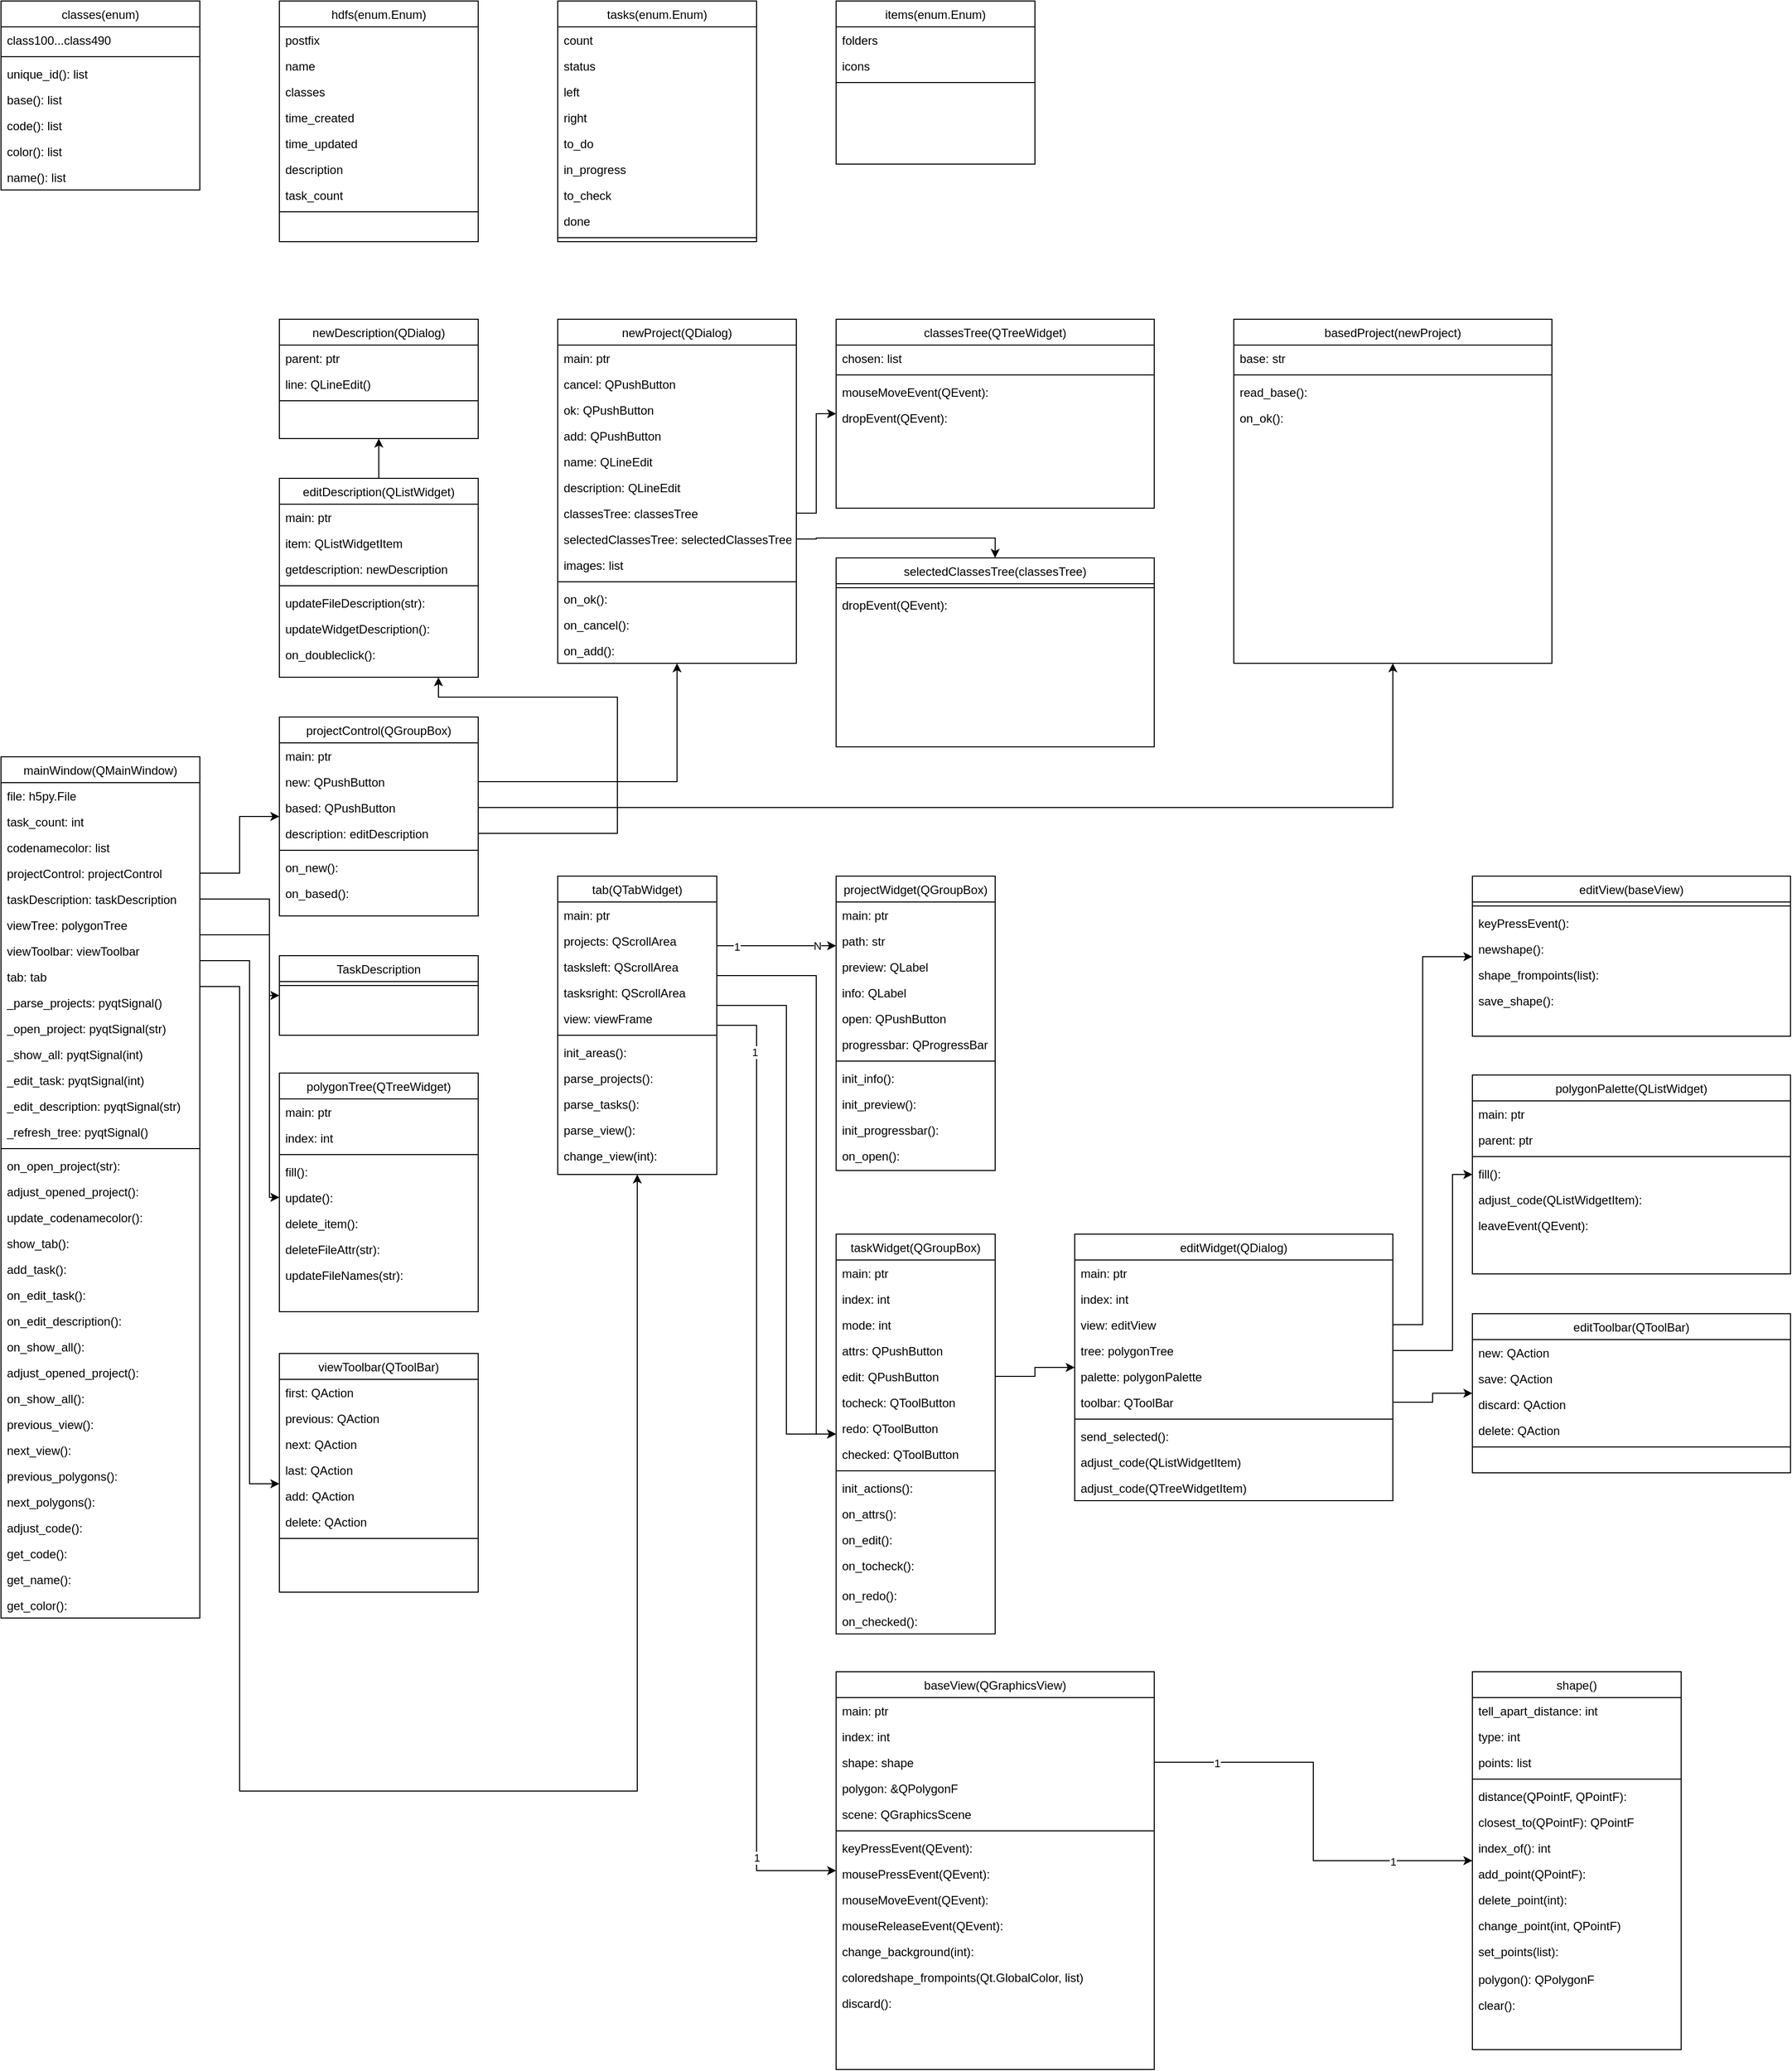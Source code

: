 <mxfile version="18.2.0" type="device"><diagram id="C5RBs43oDa-KdzZeNtuy" name="Page-1"><mxGraphModel dx="2031" dy="3427" grid="1" gridSize="10" guides="1" tooltips="1" connect="1" arrows="1" fold="1" page="1" pageScale="1" pageWidth="827" pageHeight="1169" math="0" shadow="0"><root><mxCell id="WIyWlLk6GJQsqaUBKTNV-0"/><mxCell id="WIyWlLk6GJQsqaUBKTNV-1" parent="WIyWlLk6GJQsqaUBKTNV-0"/><mxCell id="zkfFHV4jXpPFQw0GAbJ--0" value="mainWindow(QMainWindow)" style="swimlane;fontStyle=0;align=center;verticalAlign=top;childLayout=stackLayout;horizontal=1;startSize=26;horizontalStack=0;resizeParent=1;resizeLast=0;collapsible=1;marginBottom=0;rounded=0;shadow=0;strokeWidth=1;" parent="WIyWlLk6GJQsqaUBKTNV-1" vertex="1"><mxGeometry x="40" y="-1520" width="200" height="866" as="geometry"><mxRectangle x="230" y="140" width="160" height="26" as="alternateBounds"/></mxGeometry></mxCell><mxCell id="zkfFHV4jXpPFQw0GAbJ--1" value="file: h5py.File" style="text;align=left;verticalAlign=top;spacingLeft=4;spacingRight=4;overflow=hidden;rotatable=0;points=[[0,0.5],[1,0.5]];portConstraint=eastwest;" parent="zkfFHV4jXpPFQw0GAbJ--0" vertex="1"><mxGeometry y="26" width="200" height="26" as="geometry"/></mxCell><mxCell id="zkfFHV4jXpPFQw0GAbJ--2" value="task_count: int " style="text;align=left;verticalAlign=top;spacingLeft=4;spacingRight=4;overflow=hidden;rotatable=0;points=[[0,0.5],[1,0.5]];portConstraint=eastwest;rounded=0;shadow=0;html=0;" parent="zkfFHV4jXpPFQw0GAbJ--0" vertex="1"><mxGeometry y="52" width="200" height="26" as="geometry"/></mxCell><mxCell id="j3nwXdnQrzm-u-n2aXK3-42" value="codenamecolor: list" style="text;align=left;verticalAlign=top;spacingLeft=4;spacingRight=4;overflow=hidden;rotatable=0;points=[[0,0.5],[1,0.5]];portConstraint=eastwest;rounded=0;shadow=0;html=0;" vertex="1" parent="zkfFHV4jXpPFQw0GAbJ--0"><mxGeometry y="78" width="200" height="26" as="geometry"/></mxCell><mxCell id="j3nwXdnQrzm-u-n2aXK3-44" value="projectControl: projectControl" style="text;align=left;verticalAlign=top;spacingLeft=4;spacingRight=4;overflow=hidden;rotatable=0;points=[[0,0.5],[1,0.5]];portConstraint=eastwest;rounded=0;shadow=0;html=0;" vertex="1" parent="zkfFHV4jXpPFQw0GAbJ--0"><mxGeometry y="104" width="200" height="26" as="geometry"/></mxCell><mxCell id="zkfFHV4jXpPFQw0GAbJ--3" value="taskDescription: taskDescription" style="text;align=left;verticalAlign=top;spacingLeft=4;spacingRight=4;overflow=hidden;rotatable=0;points=[[0,0.5],[1,0.5]];portConstraint=eastwest;rounded=0;shadow=0;html=0;" parent="zkfFHV4jXpPFQw0GAbJ--0" vertex="1"><mxGeometry y="130" width="200" height="26" as="geometry"/></mxCell><mxCell id="j3nwXdnQrzm-u-n2aXK3-45" value="viewTree: polygonTree" style="text;align=left;verticalAlign=top;spacingLeft=4;spacingRight=4;overflow=hidden;rotatable=0;points=[[0,0.5],[1,0.5]];portConstraint=eastwest;rounded=0;shadow=0;html=0;" vertex="1" parent="zkfFHV4jXpPFQw0GAbJ--0"><mxGeometry y="156" width="200" height="26" as="geometry"/></mxCell><mxCell id="j3nwXdnQrzm-u-n2aXK3-46" value="viewToolbar: viewToolbar" style="text;align=left;verticalAlign=top;spacingLeft=4;spacingRight=4;overflow=hidden;rotatable=0;points=[[0,0.5],[1,0.5]];portConstraint=eastwest;rounded=0;shadow=0;html=0;" vertex="1" parent="zkfFHV4jXpPFQw0GAbJ--0"><mxGeometry y="182" width="200" height="26" as="geometry"/></mxCell><mxCell id="j3nwXdnQrzm-u-n2aXK3-43" value="tab: tab" style="text;align=left;verticalAlign=top;spacingLeft=4;spacingRight=4;overflow=hidden;rotatable=0;points=[[0,0.5],[1,0.5]];portConstraint=eastwest;rounded=0;shadow=0;html=0;" vertex="1" parent="zkfFHV4jXpPFQw0GAbJ--0"><mxGeometry y="208" width="200" height="26" as="geometry"/></mxCell><mxCell id="zkfFHV4jXpPFQw0GAbJ--5" value="_parse_projects: pyqtSignal()&#xA;" style="text;align=left;verticalAlign=top;spacingLeft=4;spacingRight=4;overflow=hidden;rotatable=0;points=[[0,0.5],[1,0.5]];portConstraint=eastwest;" parent="zkfFHV4jXpPFQw0GAbJ--0" vertex="1"><mxGeometry y="234" width="200" height="26" as="geometry"/></mxCell><mxCell id="xrK3Ahm5Ae9n8lj2eIFp-19" value="_open_project: pyqtSignal(str)" style="text;align=left;verticalAlign=top;spacingLeft=4;spacingRight=4;overflow=hidden;rotatable=0;points=[[0,0.5],[1,0.5]];portConstraint=eastwest;rounded=0;shadow=0;html=0;" parent="zkfFHV4jXpPFQw0GAbJ--0" vertex="1"><mxGeometry y="260" width="200" height="26" as="geometry"/></mxCell><mxCell id="xrK3Ahm5Ae9n8lj2eIFp-21" value="_show_all: pyqtSignal(int)" style="text;align=left;verticalAlign=top;spacingLeft=4;spacingRight=4;overflow=hidden;rotatable=0;points=[[0,0.5],[1,0.5]];portConstraint=eastwest;rounded=0;shadow=0;html=0;" parent="zkfFHV4jXpPFQw0GAbJ--0" vertex="1"><mxGeometry y="286" width="200" height="26" as="geometry"/></mxCell><mxCell id="xrK3Ahm5Ae9n8lj2eIFp-22" value="_edit_task: pyqtSignal(int)" style="text;align=left;verticalAlign=top;spacingLeft=4;spacingRight=4;overflow=hidden;rotatable=0;points=[[0,0.5],[1,0.5]];portConstraint=eastwest;rounded=0;shadow=0;html=0;" parent="zkfFHV4jXpPFQw0GAbJ--0" vertex="1"><mxGeometry y="312" width="200" height="26" as="geometry"/></mxCell><mxCell id="xrK3Ahm5Ae9n8lj2eIFp-23" value="_edit_description: pyqtSignal(str)" style="text;align=left;verticalAlign=top;spacingLeft=4;spacingRight=4;overflow=hidden;rotatable=0;points=[[0,0.5],[1,0.5]];portConstraint=eastwest;rounded=0;shadow=0;html=0;" parent="zkfFHV4jXpPFQw0GAbJ--0" vertex="1"><mxGeometry y="338" width="200" height="26" as="geometry"/></mxCell><mxCell id="xrK3Ahm5Ae9n8lj2eIFp-24" value="_refresh_tree: pyqtSignal()" style="text;align=left;verticalAlign=top;spacingLeft=4;spacingRight=4;overflow=hidden;rotatable=0;points=[[0,0.5],[1,0.5]];portConstraint=eastwest;rounded=0;shadow=0;html=0;" parent="zkfFHV4jXpPFQw0GAbJ--0" vertex="1"><mxGeometry y="364" width="200" height="26" as="geometry"/></mxCell><mxCell id="zkfFHV4jXpPFQw0GAbJ--4" value="" style="line;html=1;strokeWidth=1;align=left;verticalAlign=middle;spacingTop=-1;spacingLeft=3;spacingRight=3;rotatable=0;labelPosition=right;points=[];portConstraint=eastwest;" parent="zkfFHV4jXpPFQw0GAbJ--0" vertex="1"><mxGeometry y="390" width="200" height="8" as="geometry"/></mxCell><mxCell id="xrK3Ahm5Ae9n8lj2eIFp-27" value="on_open_project(str):" style="text;align=left;verticalAlign=top;spacingLeft=4;spacingRight=4;overflow=hidden;rotatable=0;points=[[0,0.5],[1,0.5]];portConstraint=eastwest;rounded=0;shadow=0;html=0;" parent="zkfFHV4jXpPFQw0GAbJ--0" vertex="1"><mxGeometry y="398" width="200" height="26" as="geometry"/></mxCell><mxCell id="xrK3Ahm5Ae9n8lj2eIFp-28" value="adjust_opened_project():" style="text;align=left;verticalAlign=top;spacingLeft=4;spacingRight=4;overflow=hidden;rotatable=0;points=[[0,0.5],[1,0.5]];portConstraint=eastwest;rounded=0;shadow=0;html=0;" parent="zkfFHV4jXpPFQw0GAbJ--0" vertex="1"><mxGeometry y="424" width="200" height="26" as="geometry"/></mxCell><mxCell id="xrK3Ahm5Ae9n8lj2eIFp-32" value="update_codenamecolor():" style="text;align=left;verticalAlign=top;spacingLeft=4;spacingRight=4;overflow=hidden;rotatable=0;points=[[0,0.5],[1,0.5]];portConstraint=eastwest;rounded=0;shadow=0;html=0;" parent="zkfFHV4jXpPFQw0GAbJ--0" vertex="1"><mxGeometry y="450" width="200" height="26" as="geometry"/></mxCell><mxCell id="xrK3Ahm5Ae9n8lj2eIFp-26" value="show_tab():" style="text;align=left;verticalAlign=top;spacingLeft=4;spacingRight=4;overflow=hidden;rotatable=0;points=[[0,0.5],[1,0.5]];portConstraint=eastwest;rounded=0;shadow=0;html=0;" parent="zkfFHV4jXpPFQw0GAbJ--0" vertex="1"><mxGeometry y="476" width="200" height="26" as="geometry"/></mxCell><mxCell id="xrK3Ahm5Ae9n8lj2eIFp-31" value="add_task():" style="text;align=left;verticalAlign=top;spacingLeft=4;spacingRight=4;overflow=hidden;rotatable=0;points=[[0,0.5],[1,0.5]];portConstraint=eastwest;rounded=0;shadow=0;html=0;" parent="zkfFHV4jXpPFQw0GAbJ--0" vertex="1"><mxGeometry y="502" width="200" height="26" as="geometry"/></mxCell><mxCell id="xrK3Ahm5Ae9n8lj2eIFp-30" value="on_edit_task():" style="text;align=left;verticalAlign=top;spacingLeft=4;spacingRight=4;overflow=hidden;rotatable=0;points=[[0,0.5],[1,0.5]];portConstraint=eastwest;rounded=0;shadow=0;html=0;" parent="zkfFHV4jXpPFQw0GAbJ--0" vertex="1"><mxGeometry y="528" width="200" height="26" as="geometry"/></mxCell><mxCell id="xrK3Ahm5Ae9n8lj2eIFp-29" value="on_edit_description():" style="text;align=left;verticalAlign=top;spacingLeft=4;spacingRight=4;overflow=hidden;rotatable=0;points=[[0,0.5],[1,0.5]];portConstraint=eastwest;rounded=0;shadow=0;html=0;" parent="zkfFHV4jXpPFQw0GAbJ--0" vertex="1"><mxGeometry y="554" width="200" height="26" as="geometry"/></mxCell><mxCell id="xrK3Ahm5Ae9n8lj2eIFp-33" value="on_show_all():" style="text;align=left;verticalAlign=top;spacingLeft=4;spacingRight=4;overflow=hidden;rotatable=0;points=[[0,0.5],[1,0.5]];portConstraint=eastwest;rounded=0;shadow=0;html=0;" parent="zkfFHV4jXpPFQw0GAbJ--0" vertex="1"><mxGeometry y="580" width="200" height="26" as="geometry"/></mxCell><mxCell id="xrK3Ahm5Ae9n8lj2eIFp-36" value="adjust_opened_project():" style="text;align=left;verticalAlign=top;spacingLeft=4;spacingRight=4;overflow=hidden;rotatable=0;points=[[0,0.5],[1,0.5]];portConstraint=eastwest;rounded=0;shadow=0;html=0;" parent="zkfFHV4jXpPFQw0GAbJ--0" vertex="1"><mxGeometry y="606" width="200" height="26" as="geometry"/></mxCell><mxCell id="xrK3Ahm5Ae9n8lj2eIFp-35" value="on_show_all():" style="text;align=left;verticalAlign=top;spacingLeft=4;spacingRight=4;overflow=hidden;rotatable=0;points=[[0,0.5],[1,0.5]];portConstraint=eastwest;rounded=0;shadow=0;html=0;" parent="zkfFHV4jXpPFQw0GAbJ--0" vertex="1"><mxGeometry y="632" width="200" height="26" as="geometry"/></mxCell><mxCell id="xrK3Ahm5Ae9n8lj2eIFp-34" value="previous_view():" style="text;align=left;verticalAlign=top;spacingLeft=4;spacingRight=4;overflow=hidden;rotatable=0;points=[[0,0.5],[1,0.5]];portConstraint=eastwest;rounded=0;shadow=0;html=0;" parent="zkfFHV4jXpPFQw0GAbJ--0" vertex="1"><mxGeometry y="658" width="200" height="26" as="geometry"/></mxCell><mxCell id="xrK3Ahm5Ae9n8lj2eIFp-40" value="next_view():" style="text;align=left;verticalAlign=top;spacingLeft=4;spacingRight=4;overflow=hidden;rotatable=0;points=[[0,0.5],[1,0.5]];portConstraint=eastwest;rounded=0;shadow=0;html=0;" parent="zkfFHV4jXpPFQw0GAbJ--0" vertex="1"><mxGeometry y="684" width="200" height="26" as="geometry"/></mxCell><mxCell id="xrK3Ahm5Ae9n8lj2eIFp-38" value="previous_polygons():" style="text;align=left;verticalAlign=top;spacingLeft=4;spacingRight=4;overflow=hidden;rotatable=0;points=[[0,0.5],[1,0.5]];portConstraint=eastwest;rounded=0;shadow=0;html=0;" parent="zkfFHV4jXpPFQw0GAbJ--0" vertex="1"><mxGeometry y="710" width="200" height="26" as="geometry"/></mxCell><mxCell id="xrK3Ahm5Ae9n8lj2eIFp-37" value="next_polygons():" style="text;align=left;verticalAlign=top;spacingLeft=4;spacingRight=4;overflow=hidden;rotatable=0;points=[[0,0.5],[1,0.5]];portConstraint=eastwest;rounded=0;shadow=0;html=0;" parent="zkfFHV4jXpPFQw0GAbJ--0" vertex="1"><mxGeometry y="736" width="200" height="26" as="geometry"/></mxCell><mxCell id="xrK3Ahm5Ae9n8lj2eIFp-39" value="adjust_code():" style="text;align=left;verticalAlign=top;spacingLeft=4;spacingRight=4;overflow=hidden;rotatable=0;points=[[0,0.5],[1,0.5]];portConstraint=eastwest;rounded=0;shadow=0;html=0;" parent="zkfFHV4jXpPFQw0GAbJ--0" vertex="1"><mxGeometry y="762" width="200" height="26" as="geometry"/></mxCell><mxCell id="xrK3Ahm5Ae9n8lj2eIFp-41" value="get_code():" style="text;align=left;verticalAlign=top;spacingLeft=4;spacingRight=4;overflow=hidden;rotatable=0;points=[[0,0.5],[1,0.5]];portConstraint=eastwest;rounded=0;shadow=0;html=0;" parent="zkfFHV4jXpPFQw0GAbJ--0" vertex="1"><mxGeometry y="788" width="200" height="26" as="geometry"/></mxCell><mxCell id="xrK3Ahm5Ae9n8lj2eIFp-43" value="get_name():" style="text;align=left;verticalAlign=top;spacingLeft=4;spacingRight=4;overflow=hidden;rotatable=0;points=[[0,0.5],[1,0.5]];portConstraint=eastwest;rounded=0;shadow=0;html=0;" parent="zkfFHV4jXpPFQw0GAbJ--0" vertex="1"><mxGeometry y="814" width="200" height="26" as="geometry"/></mxCell><mxCell id="xrK3Ahm5Ae9n8lj2eIFp-42" value="get_color():" style="text;align=left;verticalAlign=top;spacingLeft=4;spacingRight=4;overflow=hidden;rotatable=0;points=[[0,0.5],[1,0.5]];portConstraint=eastwest;rounded=0;shadow=0;html=0;" parent="zkfFHV4jXpPFQw0GAbJ--0" vertex="1"><mxGeometry y="840" width="200" height="26" as="geometry"/></mxCell><mxCell id="zkfFHV4jXpPFQw0GAbJ--17" value="projectWidget(QGroupBox)" style="swimlane;fontStyle=0;align=center;verticalAlign=top;childLayout=stackLayout;horizontal=1;startSize=26;horizontalStack=0;resizeParent=1;resizeLast=0;collapsible=1;marginBottom=0;rounded=0;shadow=0;strokeWidth=1;" parent="WIyWlLk6GJQsqaUBKTNV-1" vertex="1"><mxGeometry x="880" y="-1400" width="160" height="296" as="geometry"><mxRectangle x="550" y="140" width="160" height="26" as="alternateBounds"/></mxGeometry></mxCell><mxCell id="zkfFHV4jXpPFQw0GAbJ--18" value="main: ptr" style="text;align=left;verticalAlign=top;spacingLeft=4;spacingRight=4;overflow=hidden;rotatable=0;points=[[0,0.5],[1,0.5]];portConstraint=eastwest;" parent="zkfFHV4jXpPFQw0GAbJ--17" vertex="1"><mxGeometry y="26" width="160" height="26" as="geometry"/></mxCell><mxCell id="xrK3Ahm5Ae9n8lj2eIFp-46" value="path: str" style="text;align=left;verticalAlign=top;spacingLeft=4;spacingRight=4;overflow=hidden;rotatable=0;points=[[0,0.5],[1,0.5]];portConstraint=eastwest;rounded=0;shadow=0;html=0;" parent="zkfFHV4jXpPFQw0GAbJ--17" vertex="1"><mxGeometry y="52" width="160" height="26" as="geometry"/></mxCell><mxCell id="zkfFHV4jXpPFQw0GAbJ--19" value="preview: QLabel" style="text;align=left;verticalAlign=top;spacingLeft=4;spacingRight=4;overflow=hidden;rotatable=0;points=[[0,0.5],[1,0.5]];portConstraint=eastwest;rounded=0;shadow=0;html=0;" parent="zkfFHV4jXpPFQw0GAbJ--17" vertex="1"><mxGeometry y="78" width="160" height="26" as="geometry"/></mxCell><mxCell id="xrK3Ahm5Ae9n8lj2eIFp-44" value="info: QLabel" style="text;align=left;verticalAlign=top;spacingLeft=4;spacingRight=4;overflow=hidden;rotatable=0;points=[[0,0.5],[1,0.5]];portConstraint=eastwest;rounded=0;shadow=0;html=0;" parent="zkfFHV4jXpPFQw0GAbJ--17" vertex="1"><mxGeometry y="104" width="160" height="26" as="geometry"/></mxCell><mxCell id="xrK3Ahm5Ae9n8lj2eIFp-45" value="open: QPushButton" style="text;align=left;verticalAlign=top;spacingLeft=4;spacingRight=4;overflow=hidden;rotatable=0;points=[[0,0.5],[1,0.5]];portConstraint=eastwest;rounded=0;shadow=0;html=0;" parent="zkfFHV4jXpPFQw0GAbJ--17" vertex="1"><mxGeometry y="130" width="160" height="26" as="geometry"/></mxCell><mxCell id="xrK3Ahm5Ae9n8lj2eIFp-52" value="progressbar: QProgressBar" style="text;align=left;verticalAlign=top;spacingLeft=4;spacingRight=4;overflow=hidden;rotatable=0;points=[[0,0.5],[1,0.5]];portConstraint=eastwest;rounded=0;shadow=0;html=0;" parent="zkfFHV4jXpPFQw0GAbJ--17" vertex="1"><mxGeometry y="156" width="160" height="26" as="geometry"/></mxCell><mxCell id="zkfFHV4jXpPFQw0GAbJ--23" value="" style="line;html=1;strokeWidth=1;align=left;verticalAlign=middle;spacingTop=-1;spacingLeft=3;spacingRight=3;rotatable=0;labelPosition=right;points=[];portConstraint=eastwest;" parent="zkfFHV4jXpPFQw0GAbJ--17" vertex="1"><mxGeometry y="182" width="160" height="8" as="geometry"/></mxCell><mxCell id="zkfFHV4jXpPFQw0GAbJ--24" value="init_info():" style="text;align=left;verticalAlign=top;spacingLeft=4;spacingRight=4;overflow=hidden;rotatable=0;points=[[0,0.5],[1,0.5]];portConstraint=eastwest;" parent="zkfFHV4jXpPFQw0GAbJ--17" vertex="1"><mxGeometry y="190" width="160" height="26" as="geometry"/></mxCell><mxCell id="xrK3Ahm5Ae9n8lj2eIFp-49" value="init_preview():&#xA;" style="text;align=left;verticalAlign=top;spacingLeft=4;spacingRight=4;overflow=hidden;rotatable=0;points=[[0,0.5],[1,0.5]];portConstraint=eastwest;" parent="zkfFHV4jXpPFQw0GAbJ--17" vertex="1"><mxGeometry y="216" width="160" height="26" as="geometry"/></mxCell><mxCell id="xrK3Ahm5Ae9n8lj2eIFp-50" value="init_progressbar():" style="text;align=left;verticalAlign=top;spacingLeft=4;spacingRight=4;overflow=hidden;rotatable=0;points=[[0,0.5],[1,0.5]];portConstraint=eastwest;" parent="zkfFHV4jXpPFQw0GAbJ--17" vertex="1"><mxGeometry y="242" width="160" height="26" as="geometry"/></mxCell><mxCell id="xrK3Ahm5Ae9n8lj2eIFp-51" value="on_open():" style="text;align=left;verticalAlign=top;spacingLeft=4;spacingRight=4;overflow=hidden;rotatable=0;points=[[0,0.5],[1,0.5]];portConstraint=eastwest;" parent="zkfFHV4jXpPFQw0GAbJ--17" vertex="1"><mxGeometry y="268" width="160" height="26" as="geometry"/></mxCell><mxCell id="xrK3Ahm5Ae9n8lj2eIFp-53" value="taskWidget(QGroupBox)" style="swimlane;fontStyle=0;align=center;verticalAlign=top;childLayout=stackLayout;horizontal=1;startSize=26;horizontalStack=0;resizeParent=1;resizeLast=0;collapsible=1;marginBottom=0;rounded=0;shadow=0;strokeWidth=1;" parent="WIyWlLk6GJQsqaUBKTNV-1" vertex="1"><mxGeometry x="880" y="-1040" width="160" height="402" as="geometry"><mxRectangle x="480" y="-330" width="160" height="26" as="alternateBounds"/></mxGeometry></mxCell><mxCell id="xrK3Ahm5Ae9n8lj2eIFp-54" value="main: ptr" style="text;align=left;verticalAlign=top;spacingLeft=4;spacingRight=4;overflow=hidden;rotatable=0;points=[[0,0.5],[1,0.5]];portConstraint=eastwest;" parent="xrK3Ahm5Ae9n8lj2eIFp-53" vertex="1"><mxGeometry y="26" width="160" height="26" as="geometry"/></mxCell><mxCell id="xrK3Ahm5Ae9n8lj2eIFp-55" value="index: int" style="text;align=left;verticalAlign=top;spacingLeft=4;spacingRight=4;overflow=hidden;rotatable=0;points=[[0,0.5],[1,0.5]];portConstraint=eastwest;rounded=0;shadow=0;html=0;" parent="xrK3Ahm5Ae9n8lj2eIFp-53" vertex="1"><mxGeometry y="52" width="160" height="26" as="geometry"/></mxCell><mxCell id="xrK3Ahm5Ae9n8lj2eIFp-56" value="mode: int" style="text;align=left;verticalAlign=top;spacingLeft=4;spacingRight=4;overflow=hidden;rotatable=0;points=[[0,0.5],[1,0.5]];portConstraint=eastwest;rounded=0;shadow=0;html=0;" parent="xrK3Ahm5Ae9n8lj2eIFp-53" vertex="1"><mxGeometry y="78" width="160" height="26" as="geometry"/></mxCell><mxCell id="j3nwXdnQrzm-u-n2aXK3-17" value="attrs: QPushButton" style="text;align=left;verticalAlign=top;spacingLeft=4;spacingRight=4;overflow=hidden;rotatable=0;points=[[0,0.5],[1,0.5]];portConstraint=eastwest;rounded=0;shadow=0;html=0;" vertex="1" parent="xrK3Ahm5Ae9n8lj2eIFp-53"><mxGeometry y="104" width="160" height="26" as="geometry"/></mxCell><mxCell id="j3nwXdnQrzm-u-n2aXK3-16" value="edit: QPushButton" style="text;align=left;verticalAlign=top;spacingLeft=4;spacingRight=4;overflow=hidden;rotatable=0;points=[[0,0.5],[1,0.5]];portConstraint=eastwest;rounded=0;shadow=0;html=0;" vertex="1" parent="xrK3Ahm5Ae9n8lj2eIFp-53"><mxGeometry y="130" width="160" height="26" as="geometry"/></mxCell><mxCell id="xrK3Ahm5Ae9n8lj2eIFp-57" value="tocheck: QToolButton" style="text;align=left;verticalAlign=top;spacingLeft=4;spacingRight=4;overflow=hidden;rotatable=0;points=[[0,0.5],[1,0.5]];portConstraint=eastwest;rounded=0;shadow=0;html=0;" parent="xrK3Ahm5Ae9n8lj2eIFp-53" vertex="1"><mxGeometry y="156" width="160" height="26" as="geometry"/></mxCell><mxCell id="xrK3Ahm5Ae9n8lj2eIFp-58" value="redo: QToolButton" style="text;align=left;verticalAlign=top;spacingLeft=4;spacingRight=4;overflow=hidden;rotatable=0;points=[[0,0.5],[1,0.5]];portConstraint=eastwest;rounded=0;shadow=0;html=0;" parent="xrK3Ahm5Ae9n8lj2eIFp-53" vertex="1"><mxGeometry y="182" width="160" height="26" as="geometry"/></mxCell><mxCell id="xrK3Ahm5Ae9n8lj2eIFp-59" value="checked: QToolButton" style="text;align=left;verticalAlign=top;spacingLeft=4;spacingRight=4;overflow=hidden;rotatable=0;points=[[0,0.5],[1,0.5]];portConstraint=eastwest;rounded=0;shadow=0;html=0;" parent="xrK3Ahm5Ae9n8lj2eIFp-53" vertex="1"><mxGeometry y="208" width="160" height="26" as="geometry"/></mxCell><mxCell id="xrK3Ahm5Ae9n8lj2eIFp-60" value="" style="line;html=1;strokeWidth=1;align=left;verticalAlign=middle;spacingTop=-1;spacingLeft=3;spacingRight=3;rotatable=0;labelPosition=right;points=[];portConstraint=eastwest;" parent="xrK3Ahm5Ae9n8lj2eIFp-53" vertex="1"><mxGeometry y="234" width="160" height="8" as="geometry"/></mxCell><mxCell id="xrK3Ahm5Ae9n8lj2eIFp-61" value="init_actions():" style="text;align=left;verticalAlign=top;spacingLeft=4;spacingRight=4;overflow=hidden;rotatable=0;points=[[0,0.5],[1,0.5]];portConstraint=eastwest;" parent="xrK3Ahm5Ae9n8lj2eIFp-53" vertex="1"><mxGeometry y="242" width="160" height="26" as="geometry"/></mxCell><mxCell id="xrK3Ahm5Ae9n8lj2eIFp-62" value="on_attrs():" style="text;align=left;verticalAlign=top;spacingLeft=4;spacingRight=4;overflow=hidden;rotatable=0;points=[[0,0.5],[1,0.5]];portConstraint=eastwest;" parent="xrK3Ahm5Ae9n8lj2eIFp-53" vertex="1"><mxGeometry y="268" width="160" height="26" as="geometry"/></mxCell><mxCell id="xrK3Ahm5Ae9n8lj2eIFp-63" value="on_edit():" style="text;align=left;verticalAlign=top;spacingLeft=4;spacingRight=4;overflow=hidden;rotatable=0;points=[[0,0.5],[1,0.5]];portConstraint=eastwest;" parent="xrK3Ahm5Ae9n8lj2eIFp-53" vertex="1"><mxGeometry y="294" width="160" height="26" as="geometry"/></mxCell><mxCell id="j3nwXdnQrzm-u-n2aXK3-18" value="on_tocheck():" style="text;align=left;verticalAlign=top;spacingLeft=4;spacingRight=4;overflow=hidden;rotatable=0;points=[[0,0.5],[1,0.5]];portConstraint=eastwest;" vertex="1" parent="xrK3Ahm5Ae9n8lj2eIFp-53"><mxGeometry y="320" width="160" height="30" as="geometry"/></mxCell><mxCell id="j3nwXdnQrzm-u-n2aXK3-19" value="on_redo():" style="text;align=left;verticalAlign=top;spacingLeft=4;spacingRight=4;overflow=hidden;rotatable=0;points=[[0,0.5],[1,0.5]];portConstraint=eastwest;" vertex="1" parent="xrK3Ahm5Ae9n8lj2eIFp-53"><mxGeometry y="350" width="160" height="26" as="geometry"/></mxCell><mxCell id="xrK3Ahm5Ae9n8lj2eIFp-64" value="on_checked():" style="text;align=left;verticalAlign=top;spacingLeft=4;spacingRight=4;overflow=hidden;rotatable=0;points=[[0,0.5],[1,0.5]];portConstraint=eastwest;" parent="xrK3Ahm5Ae9n8lj2eIFp-53" vertex="1"><mxGeometry y="376" width="160" height="26" as="geometry"/></mxCell><mxCell id="xrK3Ahm5Ae9n8lj2eIFp-91" value="tab(QTabWidget)" style="swimlane;fontStyle=0;align=center;verticalAlign=top;childLayout=stackLayout;horizontal=1;startSize=26;horizontalStack=0;resizeParent=1;resizeLast=0;collapsible=1;marginBottom=0;rounded=0;shadow=0;strokeWidth=1;" parent="WIyWlLk6GJQsqaUBKTNV-1" vertex="1"><mxGeometry x="600" y="-1400" width="160" height="300" as="geometry"><mxRectangle x="550" y="140" width="160" height="26" as="alternateBounds"/></mxGeometry></mxCell><mxCell id="xrK3Ahm5Ae9n8lj2eIFp-92" value="main: ptr" style="text;align=left;verticalAlign=top;spacingLeft=4;spacingRight=4;overflow=hidden;rotatable=0;points=[[0,0.5],[1,0.5]];portConstraint=eastwest;" parent="xrK3Ahm5Ae9n8lj2eIFp-91" vertex="1"><mxGeometry y="26" width="160" height="26" as="geometry"/></mxCell><mxCell id="xrK3Ahm5Ae9n8lj2eIFp-93" value="projects: QScrollArea" style="text;align=left;verticalAlign=top;spacingLeft=4;spacingRight=4;overflow=hidden;rotatable=0;points=[[0,0.5],[1,0.5]];portConstraint=eastwest;rounded=0;shadow=0;html=0;" parent="xrK3Ahm5Ae9n8lj2eIFp-91" vertex="1"><mxGeometry y="52" width="160" height="26" as="geometry"/></mxCell><mxCell id="xrK3Ahm5Ae9n8lj2eIFp-94" value="tasksleft: QScrollArea" style="text;align=left;verticalAlign=top;spacingLeft=4;spacingRight=4;overflow=hidden;rotatable=0;points=[[0,0.5],[1,0.5]];portConstraint=eastwest;rounded=0;shadow=0;html=0;" parent="xrK3Ahm5Ae9n8lj2eIFp-91" vertex="1"><mxGeometry y="78" width="160" height="26" as="geometry"/></mxCell><mxCell id="xrK3Ahm5Ae9n8lj2eIFp-95" value="tasksright: QScrollArea&#xA;" style="text;align=left;verticalAlign=top;spacingLeft=4;spacingRight=4;overflow=hidden;rotatable=0;points=[[0,0.5],[1,0.5]];portConstraint=eastwest;rounded=0;shadow=0;html=0;" parent="xrK3Ahm5Ae9n8lj2eIFp-91" vertex="1"><mxGeometry y="104" width="160" height="26" as="geometry"/></mxCell><mxCell id="xrK3Ahm5Ae9n8lj2eIFp-96" value="view: viewFrame" style="text;align=left;verticalAlign=top;spacingLeft=4;spacingRight=4;overflow=hidden;rotatable=0;points=[[0,0.5],[1,0.5]];portConstraint=eastwest;rounded=0;shadow=0;html=0;" parent="xrK3Ahm5Ae9n8lj2eIFp-91" vertex="1"><mxGeometry y="130" width="160" height="26" as="geometry"/></mxCell><mxCell id="xrK3Ahm5Ae9n8lj2eIFp-98" value="" style="line;html=1;strokeWidth=1;align=left;verticalAlign=middle;spacingTop=-1;spacingLeft=3;spacingRight=3;rotatable=0;labelPosition=right;points=[];portConstraint=eastwest;" parent="xrK3Ahm5Ae9n8lj2eIFp-91" vertex="1"><mxGeometry y="156" width="160" height="8" as="geometry"/></mxCell><mxCell id="xrK3Ahm5Ae9n8lj2eIFp-103" value="init_areas():" style="text;align=left;verticalAlign=top;spacingLeft=4;spacingRight=4;overflow=hidden;rotatable=0;points=[[0,0.5],[1,0.5]];portConstraint=eastwest;" parent="xrK3Ahm5Ae9n8lj2eIFp-91" vertex="1"><mxGeometry y="164" width="160" height="26" as="geometry"/></mxCell><mxCell id="xrK3Ahm5Ae9n8lj2eIFp-99" value="parse_projects():" style="text;align=left;verticalAlign=top;spacingLeft=4;spacingRight=4;overflow=hidden;rotatable=0;points=[[0,0.5],[1,0.5]];portConstraint=eastwest;" parent="xrK3Ahm5Ae9n8lj2eIFp-91" vertex="1"><mxGeometry y="190" width="160" height="26" as="geometry"/></mxCell><mxCell id="xrK3Ahm5Ae9n8lj2eIFp-100" value="parse_tasks():&#xA;" style="text;align=left;verticalAlign=top;spacingLeft=4;spacingRight=4;overflow=hidden;rotatable=0;points=[[0,0.5],[1,0.5]];portConstraint=eastwest;" parent="xrK3Ahm5Ae9n8lj2eIFp-91" vertex="1"><mxGeometry y="216" width="160" height="26" as="geometry"/></mxCell><mxCell id="xrK3Ahm5Ae9n8lj2eIFp-101" value="parse_view():" style="text;align=left;verticalAlign=top;spacingLeft=4;spacingRight=4;overflow=hidden;rotatable=0;points=[[0,0.5],[1,0.5]];portConstraint=eastwest;" parent="xrK3Ahm5Ae9n8lj2eIFp-91" vertex="1"><mxGeometry y="242" width="160" height="26" as="geometry"/></mxCell><mxCell id="xrK3Ahm5Ae9n8lj2eIFp-102" value="change_view(int):" style="text;align=left;verticalAlign=top;spacingLeft=4;spacingRight=4;overflow=hidden;rotatable=0;points=[[0,0.5],[1,0.5]];portConstraint=eastwest;" parent="xrK3Ahm5Ae9n8lj2eIFp-91" vertex="1"><mxGeometry y="268" width="160" height="26" as="geometry"/></mxCell><mxCell id="xrK3Ahm5Ae9n8lj2eIFp-116" value="baseView(QGraphicsView)" style="swimlane;fontStyle=0;align=center;verticalAlign=top;childLayout=stackLayout;horizontal=1;startSize=26;horizontalStack=0;resizeParent=1;resizeLast=0;collapsible=1;marginBottom=0;rounded=0;shadow=0;strokeWidth=1;" parent="WIyWlLk6GJQsqaUBKTNV-1" vertex="1"><mxGeometry x="880" y="-600" width="320" height="400" as="geometry"><mxRectangle x="550" y="140" width="160" height="26" as="alternateBounds"/></mxGeometry></mxCell><mxCell id="xrK3Ahm5Ae9n8lj2eIFp-117" value="main: ptr" style="text;align=left;verticalAlign=top;spacingLeft=4;spacingRight=4;overflow=hidden;rotatable=0;points=[[0,0.5],[1,0.5]];portConstraint=eastwest;" parent="xrK3Ahm5Ae9n8lj2eIFp-116" vertex="1"><mxGeometry y="26" width="320" height="26" as="geometry"/></mxCell><mxCell id="xrK3Ahm5Ae9n8lj2eIFp-120" value="index: int" style="text;align=left;verticalAlign=top;spacingLeft=4;spacingRight=4;overflow=hidden;rotatable=0;points=[[0,0.5],[1,0.5]];portConstraint=eastwest;rounded=0;shadow=0;html=0;" parent="xrK3Ahm5Ae9n8lj2eIFp-116" vertex="1"><mxGeometry y="52" width="320" height="26" as="geometry"/></mxCell><mxCell id="xrK3Ahm5Ae9n8lj2eIFp-118" value="shape: shape" style="text;align=left;verticalAlign=top;spacingLeft=4;spacingRight=4;overflow=hidden;rotatable=0;points=[[0,0.5],[1,0.5]];portConstraint=eastwest;rounded=0;shadow=0;html=0;" parent="xrK3Ahm5Ae9n8lj2eIFp-116" vertex="1"><mxGeometry y="78" width="320" height="26" as="geometry"/></mxCell><mxCell id="xrK3Ahm5Ae9n8lj2eIFp-119" value="polygon: &amp;QPolygonF" style="text;align=left;verticalAlign=top;spacingLeft=4;spacingRight=4;overflow=hidden;rotatable=0;points=[[0,0.5],[1,0.5]];portConstraint=eastwest;rounded=0;shadow=0;html=0;" parent="xrK3Ahm5Ae9n8lj2eIFp-116" vertex="1"><mxGeometry y="104" width="320" height="26" as="geometry"/></mxCell><mxCell id="xrK3Ahm5Ae9n8lj2eIFp-121" value="scene: QGraphicsScene" style="text;align=left;verticalAlign=top;spacingLeft=4;spacingRight=4;overflow=hidden;rotatable=0;points=[[0,0.5],[1,0.5]];portConstraint=eastwest;rounded=0;shadow=0;html=0;" parent="xrK3Ahm5Ae9n8lj2eIFp-116" vertex="1"><mxGeometry y="130" width="320" height="26" as="geometry"/></mxCell><mxCell id="xrK3Ahm5Ae9n8lj2eIFp-122" value="" style="line;html=1;strokeWidth=1;align=left;verticalAlign=middle;spacingTop=-1;spacingLeft=3;spacingRight=3;rotatable=0;labelPosition=right;points=[];portConstraint=eastwest;" parent="xrK3Ahm5Ae9n8lj2eIFp-116" vertex="1"><mxGeometry y="156" width="320" height="8" as="geometry"/></mxCell><mxCell id="xrK3Ahm5Ae9n8lj2eIFp-125" value="keyPressEvent(QEvent):&#xA;" style="text;align=left;verticalAlign=top;spacingLeft=4;spacingRight=4;overflow=hidden;rotatable=0;points=[[0,0.5],[1,0.5]];portConstraint=eastwest;" parent="xrK3Ahm5Ae9n8lj2eIFp-116" vertex="1"><mxGeometry y="164" width="320" height="26" as="geometry"/></mxCell><mxCell id="xrK3Ahm5Ae9n8lj2eIFp-126" value="mousePressEvent(QEvent):" style="text;align=left;verticalAlign=top;spacingLeft=4;spacingRight=4;overflow=hidden;rotatable=0;points=[[0,0.5],[1,0.5]];portConstraint=eastwest;" parent="xrK3Ahm5Ae9n8lj2eIFp-116" vertex="1"><mxGeometry y="190" width="320" height="26" as="geometry"/></mxCell><mxCell id="xrK3Ahm5Ae9n8lj2eIFp-127" value="mouseMoveEvent(QEvent):" style="text;align=left;verticalAlign=top;spacingLeft=4;spacingRight=4;overflow=hidden;rotatable=0;points=[[0,0.5],[1,0.5]];portConstraint=eastwest;" parent="xrK3Ahm5Ae9n8lj2eIFp-116" vertex="1"><mxGeometry y="216" width="320" height="26" as="geometry"/></mxCell><mxCell id="xrK3Ahm5Ae9n8lj2eIFp-128" value="mouseReleaseEvent(QEvent):" style="text;align=left;verticalAlign=top;spacingLeft=4;spacingRight=4;overflow=hidden;rotatable=0;points=[[0,0.5],[1,0.5]];portConstraint=eastwest;" parent="xrK3Ahm5Ae9n8lj2eIFp-116" vertex="1"><mxGeometry y="242" width="320" height="26" as="geometry"/></mxCell><mxCell id="xrK3Ahm5Ae9n8lj2eIFp-123" value="change_background(int):" style="text;align=left;verticalAlign=top;spacingLeft=4;spacingRight=4;overflow=hidden;rotatable=0;points=[[0,0.5],[1,0.5]];portConstraint=eastwest;" parent="xrK3Ahm5Ae9n8lj2eIFp-116" vertex="1"><mxGeometry y="268" width="320" height="26" as="geometry"/></mxCell><mxCell id="xrK3Ahm5Ae9n8lj2eIFp-130" value="coloredshape_frompoints(Qt.GlobalColor, list)" style="text;align=left;verticalAlign=top;spacingLeft=4;spacingRight=4;overflow=hidden;rotatable=0;points=[[0,0.5],[1,0.5]];portConstraint=eastwest;" parent="xrK3Ahm5Ae9n8lj2eIFp-116" vertex="1"><mxGeometry y="294" width="320" height="26" as="geometry"/></mxCell><mxCell id="xrK3Ahm5Ae9n8lj2eIFp-129" value="discard():" style="text;align=left;verticalAlign=top;spacingLeft=4;spacingRight=4;overflow=hidden;rotatable=0;points=[[0,0.5],[1,0.5]];portConstraint=eastwest;" parent="xrK3Ahm5Ae9n8lj2eIFp-116" vertex="1"><mxGeometry y="320" width="320" height="26" as="geometry"/></mxCell><mxCell id="xrK3Ahm5Ae9n8lj2eIFp-131" value="editView(baseView)" style="swimlane;fontStyle=0;align=center;verticalAlign=top;childLayout=stackLayout;horizontal=1;startSize=26;horizontalStack=0;resizeParent=1;resizeLast=0;collapsible=1;marginBottom=0;rounded=0;shadow=0;strokeWidth=1;" parent="WIyWlLk6GJQsqaUBKTNV-1" vertex="1"><mxGeometry x="1520" y="-1400" width="320" height="161" as="geometry"><mxRectangle x="550" y="140" width="160" height="26" as="alternateBounds"/></mxGeometry></mxCell><mxCell id="xrK3Ahm5Ae9n8lj2eIFp-137" value="" style="line;html=1;strokeWidth=1;align=left;verticalAlign=middle;spacingTop=-1;spacingLeft=3;spacingRight=3;rotatable=0;labelPosition=right;points=[];portConstraint=eastwest;" parent="xrK3Ahm5Ae9n8lj2eIFp-131" vertex="1"><mxGeometry y="26" width="320" height="8" as="geometry"/></mxCell><mxCell id="xrK3Ahm5Ae9n8lj2eIFp-141" value="keyPressEvent():" style="text;align=left;verticalAlign=top;spacingLeft=4;spacingRight=4;overflow=hidden;rotatable=0;points=[[0,0.5],[1,0.5]];portConstraint=eastwest;" parent="xrK3Ahm5Ae9n8lj2eIFp-131" vertex="1"><mxGeometry y="34" width="320" height="26" as="geometry"/></mxCell><mxCell id="xrK3Ahm5Ae9n8lj2eIFp-138" value="newshape():" style="text;align=left;verticalAlign=top;spacingLeft=4;spacingRight=4;overflow=hidden;rotatable=0;points=[[0,0.5],[1,0.5]];portConstraint=eastwest;" parent="xrK3Ahm5Ae9n8lj2eIFp-131" vertex="1"><mxGeometry y="60" width="320" height="26" as="geometry"/></mxCell><mxCell id="xrK3Ahm5Ae9n8lj2eIFp-139" value="shape_frompoints(list):" style="text;align=left;verticalAlign=top;spacingLeft=4;spacingRight=4;overflow=hidden;rotatable=0;points=[[0,0.5],[1,0.5]];portConstraint=eastwest;" parent="xrK3Ahm5Ae9n8lj2eIFp-131" vertex="1"><mxGeometry y="86" width="320" height="26" as="geometry"/></mxCell><mxCell id="xrK3Ahm5Ae9n8lj2eIFp-140" value="save_shape():" style="text;align=left;verticalAlign=top;spacingLeft=4;spacingRight=4;overflow=hidden;rotatable=0;points=[[0,0.5],[1,0.5]];portConstraint=eastwest;" parent="xrK3Ahm5Ae9n8lj2eIFp-131" vertex="1"><mxGeometry y="112" width="320" height="26" as="geometry"/></mxCell><mxCell id="xrK3Ahm5Ae9n8lj2eIFp-166" value="classes(enum)" style="swimlane;fontStyle=0;align=center;verticalAlign=top;childLayout=stackLayout;horizontal=1;startSize=26;horizontalStack=0;resizeParent=1;resizeLast=0;collapsible=1;marginBottom=0;rounded=0;shadow=0;strokeWidth=1;" parent="WIyWlLk6GJQsqaUBKTNV-1" vertex="1"><mxGeometry x="40" y="-2280" width="200" height="190" as="geometry"><mxRectangle x="550" y="140" width="160" height="26" as="alternateBounds"/></mxGeometry></mxCell><mxCell id="xrK3Ahm5Ae9n8lj2eIFp-168" value="class100...class490" style="text;align=left;verticalAlign=top;spacingLeft=4;spacingRight=4;overflow=hidden;rotatable=0;points=[[0,0.5],[1,0.5]];portConstraint=eastwest;" parent="xrK3Ahm5Ae9n8lj2eIFp-166" vertex="1"><mxGeometry y="26" width="200" height="26" as="geometry"/></mxCell><mxCell id="xrK3Ahm5Ae9n8lj2eIFp-167" value="" style="line;html=1;strokeWidth=1;align=left;verticalAlign=middle;spacingTop=-1;spacingLeft=3;spacingRight=3;rotatable=0;labelPosition=right;points=[];portConstraint=eastwest;" parent="xrK3Ahm5Ae9n8lj2eIFp-166" vertex="1"><mxGeometry y="52" width="200" height="8" as="geometry"/></mxCell><mxCell id="xrK3Ahm5Ae9n8lj2eIFp-152" value="unique_id(): list" style="text;align=left;verticalAlign=top;spacingLeft=4;spacingRight=4;overflow=hidden;rotatable=0;points=[[0,0.5],[1,0.5]];portConstraint=eastwest;" parent="xrK3Ahm5Ae9n8lj2eIFp-166" vertex="1"><mxGeometry y="60" width="200" height="26" as="geometry"/></mxCell><mxCell id="xrK3Ahm5Ae9n8lj2eIFp-153" value="base(): list" style="text;align=left;verticalAlign=top;spacingLeft=4;spacingRight=4;overflow=hidden;rotatable=0;points=[[0,0.5],[1,0.5]];portConstraint=eastwest;" parent="xrK3Ahm5Ae9n8lj2eIFp-166" vertex="1"><mxGeometry y="86" width="200" height="26" as="geometry"/></mxCell><mxCell id="xrK3Ahm5Ae9n8lj2eIFp-154" value="code(): list" style="text;align=left;verticalAlign=top;spacingLeft=4;spacingRight=4;overflow=hidden;rotatable=0;points=[[0,0.5],[1,0.5]];portConstraint=eastwest;" parent="xrK3Ahm5Ae9n8lj2eIFp-166" vertex="1"><mxGeometry y="112" width="200" height="26" as="geometry"/></mxCell><mxCell id="xrK3Ahm5Ae9n8lj2eIFp-155" value="color(): list" style="text;align=left;verticalAlign=top;spacingLeft=4;spacingRight=4;overflow=hidden;rotatable=0;points=[[0,0.5],[1,0.5]];portConstraint=eastwest;" parent="xrK3Ahm5Ae9n8lj2eIFp-166" vertex="1"><mxGeometry y="138" width="200" height="26" as="geometry"/></mxCell><mxCell id="xrK3Ahm5Ae9n8lj2eIFp-156" value="name(): list" style="text;align=left;verticalAlign=top;spacingLeft=4;spacingRight=4;overflow=hidden;rotatable=0;points=[[0,0.5],[1,0.5]];portConstraint=eastwest;" parent="xrK3Ahm5Ae9n8lj2eIFp-166" vertex="1"><mxGeometry y="164" width="200" height="26" as="geometry"/></mxCell><mxCell id="xrK3Ahm5Ae9n8lj2eIFp-169" value="hdfs(enum.Enum)" style="swimlane;fontStyle=0;align=center;verticalAlign=top;childLayout=stackLayout;horizontal=1;startSize=26;horizontalStack=0;resizeParent=1;resizeLast=0;collapsible=1;marginBottom=0;rounded=0;shadow=0;strokeWidth=1;" parent="WIyWlLk6GJQsqaUBKTNV-1" vertex="1"><mxGeometry x="320" y="-2280" width="200" height="242" as="geometry"><mxRectangle x="550" y="140" width="160" height="26" as="alternateBounds"/></mxGeometry></mxCell><mxCell id="xrK3Ahm5Ae9n8lj2eIFp-173" value="postfix&#xA;" style="text;align=left;verticalAlign=top;spacingLeft=4;spacingRight=4;overflow=hidden;rotatable=0;points=[[0,0.5],[1,0.5]];portConstraint=eastwest;" parent="xrK3Ahm5Ae9n8lj2eIFp-169" vertex="1"><mxGeometry y="26" width="200" height="26" as="geometry"/></mxCell><mxCell id="xrK3Ahm5Ae9n8lj2eIFp-170" value="name" style="text;align=left;verticalAlign=top;spacingLeft=4;spacingRight=4;overflow=hidden;rotatable=0;points=[[0,0.5],[1,0.5]];portConstraint=eastwest;" parent="xrK3Ahm5Ae9n8lj2eIFp-169" vertex="1"><mxGeometry y="52" width="200" height="26" as="geometry"/></mxCell><mxCell id="xrK3Ahm5Ae9n8lj2eIFp-174" value="classes" style="text;align=left;verticalAlign=top;spacingLeft=4;spacingRight=4;overflow=hidden;rotatable=0;points=[[0,0.5],[1,0.5]];portConstraint=eastwest;" parent="xrK3Ahm5Ae9n8lj2eIFp-169" vertex="1"><mxGeometry y="78" width="200" height="26" as="geometry"/></mxCell><mxCell id="xrK3Ahm5Ae9n8lj2eIFp-175" value="time_created" style="text;align=left;verticalAlign=top;spacingLeft=4;spacingRight=4;overflow=hidden;rotatable=0;points=[[0,0.5],[1,0.5]];portConstraint=eastwest;" parent="xrK3Ahm5Ae9n8lj2eIFp-169" vertex="1"><mxGeometry y="104" width="200" height="26" as="geometry"/></mxCell><mxCell id="xrK3Ahm5Ae9n8lj2eIFp-176" value="time_updated" style="text;align=left;verticalAlign=top;spacingLeft=4;spacingRight=4;overflow=hidden;rotatable=0;points=[[0,0.5],[1,0.5]];portConstraint=eastwest;" parent="xrK3Ahm5Ae9n8lj2eIFp-169" vertex="1"><mxGeometry y="130" width="200" height="26" as="geometry"/></mxCell><mxCell id="xrK3Ahm5Ae9n8lj2eIFp-178" value="description" style="text;align=left;verticalAlign=top;spacingLeft=4;spacingRight=4;overflow=hidden;rotatable=0;points=[[0,0.5],[1,0.5]];portConstraint=eastwest;" parent="xrK3Ahm5Ae9n8lj2eIFp-169" vertex="1"><mxGeometry y="156" width="200" height="26" as="geometry"/></mxCell><mxCell id="xrK3Ahm5Ae9n8lj2eIFp-179" value="task_count" style="text;align=left;verticalAlign=top;spacingLeft=4;spacingRight=4;overflow=hidden;rotatable=0;points=[[0,0.5],[1,0.5]];portConstraint=eastwest;" parent="xrK3Ahm5Ae9n8lj2eIFp-169" vertex="1"><mxGeometry y="182" width="200" height="26" as="geometry"/></mxCell><mxCell id="xrK3Ahm5Ae9n8lj2eIFp-171" value="" style="line;html=1;strokeWidth=1;align=left;verticalAlign=middle;spacingTop=-1;spacingLeft=3;spacingRight=3;rotatable=0;labelPosition=right;points=[];portConstraint=eastwest;" parent="xrK3Ahm5Ae9n8lj2eIFp-169" vertex="1"><mxGeometry y="208" width="200" height="8" as="geometry"/></mxCell><mxCell id="xrK3Ahm5Ae9n8lj2eIFp-180" value="tasks(enum.Enum)" style="swimlane;fontStyle=0;align=center;verticalAlign=top;childLayout=stackLayout;horizontal=1;startSize=26;horizontalStack=0;resizeParent=1;resizeLast=0;collapsible=1;marginBottom=0;rounded=0;shadow=0;strokeWidth=1;" parent="WIyWlLk6GJQsqaUBKTNV-1" vertex="1"><mxGeometry x="600" y="-2280" width="200" height="242" as="geometry"><mxRectangle x="550" y="140" width="160" height="26" as="alternateBounds"/></mxGeometry></mxCell><mxCell id="xrK3Ahm5Ae9n8lj2eIFp-181" value="count" style="text;align=left;verticalAlign=top;spacingLeft=4;spacingRight=4;overflow=hidden;rotatable=0;points=[[0,0.5],[1,0.5]];portConstraint=eastwest;" parent="xrK3Ahm5Ae9n8lj2eIFp-180" vertex="1"><mxGeometry y="26" width="200" height="26" as="geometry"/></mxCell><mxCell id="xrK3Ahm5Ae9n8lj2eIFp-182" value="status" style="text;align=left;verticalAlign=top;spacingLeft=4;spacingRight=4;overflow=hidden;rotatable=0;points=[[0,0.5],[1,0.5]];portConstraint=eastwest;" parent="xrK3Ahm5Ae9n8lj2eIFp-180" vertex="1"><mxGeometry y="52" width="200" height="26" as="geometry"/></mxCell><mxCell id="xrK3Ahm5Ae9n8lj2eIFp-183" value="left" style="text;align=left;verticalAlign=top;spacingLeft=4;spacingRight=4;overflow=hidden;rotatable=0;points=[[0,0.5],[1,0.5]];portConstraint=eastwest;" parent="xrK3Ahm5Ae9n8lj2eIFp-180" vertex="1"><mxGeometry y="78" width="200" height="26" as="geometry"/></mxCell><mxCell id="xrK3Ahm5Ae9n8lj2eIFp-184" value="right" style="text;align=left;verticalAlign=top;spacingLeft=4;spacingRight=4;overflow=hidden;rotatable=0;points=[[0,0.5],[1,0.5]];portConstraint=eastwest;" parent="xrK3Ahm5Ae9n8lj2eIFp-180" vertex="1"><mxGeometry y="104" width="200" height="26" as="geometry"/></mxCell><mxCell id="xrK3Ahm5Ae9n8lj2eIFp-185" value="to_do" style="text;align=left;verticalAlign=top;spacingLeft=4;spacingRight=4;overflow=hidden;rotatable=0;points=[[0,0.5],[1,0.5]];portConstraint=eastwest;" parent="xrK3Ahm5Ae9n8lj2eIFp-180" vertex="1"><mxGeometry y="130" width="200" height="26" as="geometry"/></mxCell><mxCell id="xrK3Ahm5Ae9n8lj2eIFp-186" value="in_progress" style="text;align=left;verticalAlign=top;spacingLeft=4;spacingRight=4;overflow=hidden;rotatable=0;points=[[0,0.5],[1,0.5]];portConstraint=eastwest;" parent="xrK3Ahm5Ae9n8lj2eIFp-180" vertex="1"><mxGeometry y="156" width="200" height="26" as="geometry"/></mxCell><mxCell id="xrK3Ahm5Ae9n8lj2eIFp-189" value="to_check" style="text;align=left;verticalAlign=top;spacingLeft=4;spacingRight=4;overflow=hidden;rotatable=0;points=[[0,0.5],[1,0.5]];portConstraint=eastwest;" parent="xrK3Ahm5Ae9n8lj2eIFp-180" vertex="1"><mxGeometry y="182" width="200" height="26" as="geometry"/></mxCell><mxCell id="xrK3Ahm5Ae9n8lj2eIFp-187" value="done" style="text;align=left;verticalAlign=top;spacingLeft=4;spacingRight=4;overflow=hidden;rotatable=0;points=[[0,0.5],[1,0.5]];portConstraint=eastwest;" parent="xrK3Ahm5Ae9n8lj2eIFp-180" vertex="1"><mxGeometry y="208" width="200" height="26" as="geometry"/></mxCell><mxCell id="xrK3Ahm5Ae9n8lj2eIFp-188" value="" style="line;html=1;strokeWidth=1;align=left;verticalAlign=middle;spacingTop=-1;spacingLeft=3;spacingRight=3;rotatable=0;labelPosition=right;points=[];portConstraint=eastwest;" parent="xrK3Ahm5Ae9n8lj2eIFp-180" vertex="1"><mxGeometry y="234" width="200" height="8" as="geometry"/></mxCell><mxCell id="xrK3Ahm5Ae9n8lj2eIFp-190" value="items(enum.Enum)" style="swimlane;fontStyle=0;align=center;verticalAlign=top;childLayout=stackLayout;horizontal=1;startSize=26;horizontalStack=0;resizeParent=1;resizeLast=0;collapsible=1;marginBottom=0;rounded=0;shadow=0;strokeWidth=1;" parent="WIyWlLk6GJQsqaUBKTNV-1" vertex="1"><mxGeometry x="880" y="-2280" width="200" height="164" as="geometry"><mxRectangle x="550" y="140" width="160" height="26" as="alternateBounds"/></mxGeometry></mxCell><mxCell id="xrK3Ahm5Ae9n8lj2eIFp-195" value="folders" style="text;align=left;verticalAlign=top;spacingLeft=4;spacingRight=4;overflow=hidden;rotatable=0;points=[[0,0.5],[1,0.5]];portConstraint=eastwest;" parent="xrK3Ahm5Ae9n8lj2eIFp-190" vertex="1"><mxGeometry y="26" width="200" height="26" as="geometry"/></mxCell><mxCell id="xrK3Ahm5Ae9n8lj2eIFp-197" value="icons" style="text;align=left;verticalAlign=top;spacingLeft=4;spacingRight=4;overflow=hidden;rotatable=0;points=[[0,0.5],[1,0.5]];portConstraint=eastwest;" parent="xrK3Ahm5Ae9n8lj2eIFp-190" vertex="1"><mxGeometry y="52" width="200" height="26" as="geometry"/></mxCell><mxCell id="xrK3Ahm5Ae9n8lj2eIFp-199" value="" style="line;html=1;strokeWidth=1;align=left;verticalAlign=middle;spacingTop=-1;spacingLeft=3;spacingRight=3;rotatable=0;labelPosition=right;points=[];portConstraint=eastwest;" parent="xrK3Ahm5Ae9n8lj2eIFp-190" vertex="1"><mxGeometry y="78" width="200" height="8" as="geometry"/></mxCell><mxCell id="xrK3Ahm5Ae9n8lj2eIFp-205" value="newDescription(QDialog)" style="swimlane;fontStyle=0;align=center;verticalAlign=top;childLayout=stackLayout;horizontal=1;startSize=26;horizontalStack=0;resizeParent=1;resizeLast=0;collapsible=1;marginBottom=0;rounded=0;shadow=0;strokeWidth=1;" parent="WIyWlLk6GJQsqaUBKTNV-1" vertex="1"><mxGeometry x="320" y="-1960" width="200" height="120" as="geometry"><mxRectangle x="550" y="140" width="160" height="26" as="alternateBounds"/></mxGeometry></mxCell><mxCell id="xrK3Ahm5Ae9n8lj2eIFp-222" value="parent: ptr" style="text;align=left;verticalAlign=top;spacingLeft=4;spacingRight=4;overflow=hidden;rotatable=0;points=[[0,0.5],[1,0.5]];portConstraint=eastwest;rounded=0;shadow=0;html=0;" parent="xrK3Ahm5Ae9n8lj2eIFp-205" vertex="1"><mxGeometry y="26" width="200" height="26" as="geometry"/></mxCell><mxCell id="xrK3Ahm5Ae9n8lj2eIFp-208" value="line: QLineEdit()" style="text;align=left;verticalAlign=top;spacingLeft=4;spacingRight=4;overflow=hidden;rotatable=0;points=[[0,0.5],[1,0.5]];portConstraint=eastwest;rounded=0;shadow=0;html=0;" parent="xrK3Ahm5Ae9n8lj2eIFp-205" vertex="1"><mxGeometry y="52" width="200" height="26" as="geometry"/></mxCell><mxCell id="xrK3Ahm5Ae9n8lj2eIFp-211" value="" style="line;html=1;strokeWidth=1;align=left;verticalAlign=middle;spacingTop=-1;spacingLeft=3;spacingRight=3;rotatable=0;labelPosition=right;points=[];portConstraint=eastwest;" parent="xrK3Ahm5Ae9n8lj2eIFp-205" vertex="1"><mxGeometry y="78" width="200" height="8" as="geometry"/></mxCell><mxCell id="j3nwXdnQrzm-u-n2aXK3-50" style="edgeStyle=orthogonalEdgeStyle;rounded=0;orthogonalLoop=1;jettySize=auto;html=1;" edge="1" parent="WIyWlLk6GJQsqaUBKTNV-1" source="xrK3Ahm5Ae9n8lj2eIFp-219" target="xrK3Ahm5Ae9n8lj2eIFp-205"><mxGeometry relative="1" as="geometry"/></mxCell><mxCell id="xrK3Ahm5Ae9n8lj2eIFp-219" value="editDescription(QListWidget)" style="swimlane;fontStyle=0;align=center;verticalAlign=top;childLayout=stackLayout;horizontal=1;startSize=26;horizontalStack=0;resizeParent=1;resizeLast=0;collapsible=1;marginBottom=0;rounded=0;shadow=0;strokeWidth=1;" parent="WIyWlLk6GJQsqaUBKTNV-1" vertex="1"><mxGeometry x="320" y="-1800" width="200" height="200" as="geometry"><mxRectangle x="550" y="140" width="160" height="26" as="alternateBounds"/></mxGeometry></mxCell><mxCell id="xrK3Ahm5Ae9n8lj2eIFp-220" value="main: ptr" style="text;align=left;verticalAlign=top;spacingLeft=4;spacingRight=4;overflow=hidden;rotatable=0;points=[[0,0.5],[1,0.5]];portConstraint=eastwest;rounded=0;shadow=0;html=0;" parent="xrK3Ahm5Ae9n8lj2eIFp-219" vertex="1"><mxGeometry y="26" width="200" height="26" as="geometry"/></mxCell><mxCell id="xrK3Ahm5Ae9n8lj2eIFp-223" value="item: QListWidgetItem" style="text;align=left;verticalAlign=top;spacingLeft=4;spacingRight=4;overflow=hidden;rotatable=0;points=[[0,0.5],[1,0.5]];portConstraint=eastwest;rounded=0;shadow=0;html=0;" parent="xrK3Ahm5Ae9n8lj2eIFp-219" vertex="1"><mxGeometry y="52" width="200" height="26" as="geometry"/></mxCell><mxCell id="xrK3Ahm5Ae9n8lj2eIFp-224" value="getdescription: newDescription" style="text;align=left;verticalAlign=top;spacingLeft=4;spacingRight=4;overflow=hidden;rotatable=0;points=[[0,0.5],[1,0.5]];portConstraint=eastwest;rounded=0;shadow=0;html=0;" parent="xrK3Ahm5Ae9n8lj2eIFp-219" vertex="1"><mxGeometry y="78" width="200" height="26" as="geometry"/></mxCell><mxCell id="xrK3Ahm5Ae9n8lj2eIFp-221" value="" style="line;html=1;strokeWidth=1;align=left;verticalAlign=middle;spacingTop=-1;spacingLeft=3;spacingRight=3;rotatable=0;labelPosition=right;points=[];portConstraint=eastwest;" parent="xrK3Ahm5Ae9n8lj2eIFp-219" vertex="1"><mxGeometry y="104" width="200" height="8" as="geometry"/></mxCell><mxCell id="xrK3Ahm5Ae9n8lj2eIFp-225" value="updateFileDescription(str):" style="text;align=left;verticalAlign=top;spacingLeft=4;spacingRight=4;overflow=hidden;rotatable=0;points=[[0,0.5],[1,0.5]];portConstraint=eastwest;rounded=0;shadow=0;html=0;" parent="xrK3Ahm5Ae9n8lj2eIFp-219" vertex="1"><mxGeometry y="112" width="200" height="26" as="geometry"/></mxCell><mxCell id="xrK3Ahm5Ae9n8lj2eIFp-226" value="updateWidgetDescription():" style="text;align=left;verticalAlign=top;spacingLeft=4;spacingRight=4;overflow=hidden;rotatable=0;points=[[0,0.5],[1,0.5]];portConstraint=eastwest;rounded=0;shadow=0;html=0;" parent="xrK3Ahm5Ae9n8lj2eIFp-219" vertex="1"><mxGeometry y="138" width="200" height="26" as="geometry"/></mxCell><mxCell id="xrK3Ahm5Ae9n8lj2eIFp-227" value="on_doubleclick():" style="text;align=left;verticalAlign=top;spacingLeft=4;spacingRight=4;overflow=hidden;rotatable=0;points=[[0,0.5],[1,0.5]];portConstraint=eastwest;rounded=0;shadow=0;html=0;" parent="xrK3Ahm5Ae9n8lj2eIFp-219" vertex="1"><mxGeometry y="164" width="200" height="26" as="geometry"/></mxCell><mxCell id="xrK3Ahm5Ae9n8lj2eIFp-228" value="projectControl(QGroupBox)" style="swimlane;fontStyle=0;align=center;verticalAlign=top;childLayout=stackLayout;horizontal=1;startSize=26;horizontalStack=0;resizeParent=1;resizeLast=0;collapsible=1;marginBottom=0;rounded=0;shadow=0;strokeWidth=1;" parent="WIyWlLk6GJQsqaUBKTNV-1" vertex="1"><mxGeometry x="320" y="-1560" width="200" height="200" as="geometry"><mxRectangle x="550" y="140" width="160" height="26" as="alternateBounds"/></mxGeometry></mxCell><mxCell id="xrK3Ahm5Ae9n8lj2eIFp-229" value="main: ptr" style="text;align=left;verticalAlign=top;spacingLeft=4;spacingRight=4;overflow=hidden;rotatable=0;points=[[0,0.5],[1,0.5]];portConstraint=eastwest;rounded=0;shadow=0;html=0;" parent="xrK3Ahm5Ae9n8lj2eIFp-228" vertex="1"><mxGeometry y="26" width="200" height="26" as="geometry"/></mxCell><mxCell id="xrK3Ahm5Ae9n8lj2eIFp-230" value="new: QPushButton" style="text;align=left;verticalAlign=top;spacingLeft=4;spacingRight=4;overflow=hidden;rotatable=0;points=[[0,0.5],[1,0.5]];portConstraint=eastwest;rounded=0;shadow=0;html=0;" parent="xrK3Ahm5Ae9n8lj2eIFp-228" vertex="1"><mxGeometry y="52" width="200" height="26" as="geometry"/></mxCell><mxCell id="xrK3Ahm5Ae9n8lj2eIFp-236" value="based: QPushButton" style="text;align=left;verticalAlign=top;spacingLeft=4;spacingRight=4;overflow=hidden;rotatable=0;points=[[0,0.5],[1,0.5]];portConstraint=eastwest;rounded=0;shadow=0;html=0;" parent="xrK3Ahm5Ae9n8lj2eIFp-228" vertex="1"><mxGeometry y="78" width="200" height="26" as="geometry"/></mxCell><mxCell id="xrK3Ahm5Ae9n8lj2eIFp-231" value="description: editDescription" style="text;align=left;verticalAlign=top;spacingLeft=4;spacingRight=4;overflow=hidden;rotatable=0;points=[[0,0.5],[1,0.5]];portConstraint=eastwest;rounded=0;shadow=0;html=0;" parent="xrK3Ahm5Ae9n8lj2eIFp-228" vertex="1"><mxGeometry y="104" width="200" height="26" as="geometry"/></mxCell><mxCell id="xrK3Ahm5Ae9n8lj2eIFp-232" value="" style="line;html=1;strokeWidth=1;align=left;verticalAlign=middle;spacingTop=-1;spacingLeft=3;spacingRight=3;rotatable=0;labelPosition=right;points=[];portConstraint=eastwest;" parent="xrK3Ahm5Ae9n8lj2eIFp-228" vertex="1"><mxGeometry y="130" width="200" height="8" as="geometry"/></mxCell><mxCell id="xrK3Ahm5Ae9n8lj2eIFp-233" value="on_new():" style="text;align=left;verticalAlign=top;spacingLeft=4;spacingRight=4;overflow=hidden;rotatable=0;points=[[0,0.5],[1,0.5]];portConstraint=eastwest;rounded=0;shadow=0;html=0;" parent="xrK3Ahm5Ae9n8lj2eIFp-228" vertex="1"><mxGeometry y="138" width="200" height="26" as="geometry"/></mxCell><mxCell id="xrK3Ahm5Ae9n8lj2eIFp-234" value="on_based():" style="text;align=left;verticalAlign=top;spacingLeft=4;spacingRight=4;overflow=hidden;rotatable=0;points=[[0,0.5],[1,0.5]];portConstraint=eastwest;rounded=0;shadow=0;html=0;" parent="xrK3Ahm5Ae9n8lj2eIFp-228" vertex="1"><mxGeometry y="164" width="200" height="26" as="geometry"/></mxCell><mxCell id="j3nwXdnQrzm-u-n2aXK3-49" style="edgeStyle=orthogonalEdgeStyle;rounded=0;orthogonalLoop=1;jettySize=auto;html=1;exitX=1;exitY=0.5;exitDx=0;exitDy=0;" edge="1" parent="WIyWlLk6GJQsqaUBKTNV-1" source="xrK3Ahm5Ae9n8lj2eIFp-231" target="xrK3Ahm5Ae9n8lj2eIFp-219"><mxGeometry relative="1" as="geometry"><Array as="points"><mxPoint x="660" y="-1443"/><mxPoint x="660" y="-1580"/><mxPoint x="480" y="-1580"/></Array></mxGeometry></mxCell><mxCell id="xrK3Ahm5Ae9n8lj2eIFp-237" value="polygonTree(QTreeWidget)" style="swimlane;fontStyle=0;align=center;verticalAlign=top;childLayout=stackLayout;horizontal=1;startSize=26;horizontalStack=0;resizeParent=1;resizeLast=0;collapsible=1;marginBottom=0;rounded=0;shadow=0;strokeWidth=1;" parent="WIyWlLk6GJQsqaUBKTNV-1" vertex="1"><mxGeometry x="320" y="-1202" width="200" height="240" as="geometry"><mxRectangle x="550" y="140" width="160" height="26" as="alternateBounds"/></mxGeometry></mxCell><mxCell id="xrK3Ahm5Ae9n8lj2eIFp-238" value="main: ptr" style="text;align=left;verticalAlign=top;spacingLeft=4;spacingRight=4;overflow=hidden;rotatable=0;points=[[0,0.5],[1,0.5]];portConstraint=eastwest;rounded=0;shadow=0;html=0;" parent="xrK3Ahm5Ae9n8lj2eIFp-237" vertex="1"><mxGeometry y="26" width="200" height="26" as="geometry"/></mxCell><mxCell id="xrK3Ahm5Ae9n8lj2eIFp-239" value="index: int" style="text;align=left;verticalAlign=top;spacingLeft=4;spacingRight=4;overflow=hidden;rotatable=0;points=[[0,0.5],[1,0.5]];portConstraint=eastwest;rounded=0;shadow=0;html=0;" parent="xrK3Ahm5Ae9n8lj2eIFp-237" vertex="1"><mxGeometry y="52" width="200" height="26" as="geometry"/></mxCell><mxCell id="xrK3Ahm5Ae9n8lj2eIFp-242" value="" style="line;html=1;strokeWidth=1;align=left;verticalAlign=middle;spacingTop=-1;spacingLeft=3;spacingRight=3;rotatable=0;labelPosition=right;points=[];portConstraint=eastwest;" parent="xrK3Ahm5Ae9n8lj2eIFp-237" vertex="1"><mxGeometry y="78" width="200" height="8" as="geometry"/></mxCell><mxCell id="xrK3Ahm5Ae9n8lj2eIFp-243" value="fill():" style="text;align=left;verticalAlign=top;spacingLeft=4;spacingRight=4;overflow=hidden;rotatable=0;points=[[0,0.5],[1,0.5]];portConstraint=eastwest;rounded=0;shadow=0;html=0;" parent="xrK3Ahm5Ae9n8lj2eIFp-237" vertex="1"><mxGeometry y="86" width="200" height="26" as="geometry"/></mxCell><mxCell id="xrK3Ahm5Ae9n8lj2eIFp-244" value="update():" style="text;align=left;verticalAlign=top;spacingLeft=4;spacingRight=4;overflow=hidden;rotatable=0;points=[[0,0.5],[1,0.5]];portConstraint=eastwest;rounded=0;shadow=0;html=0;" parent="xrK3Ahm5Ae9n8lj2eIFp-237" vertex="1"><mxGeometry y="112" width="200" height="26" as="geometry"/></mxCell><mxCell id="xrK3Ahm5Ae9n8lj2eIFp-245" value="delete_item():" style="text;align=left;verticalAlign=top;spacingLeft=4;spacingRight=4;overflow=hidden;rotatable=0;points=[[0,0.5],[1,0.5]];portConstraint=eastwest;rounded=0;shadow=0;html=0;" parent="xrK3Ahm5Ae9n8lj2eIFp-237" vertex="1"><mxGeometry y="138" width="200" height="26" as="geometry"/></mxCell><mxCell id="xrK3Ahm5Ae9n8lj2eIFp-247" value="deleteFileAttr(str):" style="text;align=left;verticalAlign=top;spacingLeft=4;spacingRight=4;overflow=hidden;rotatable=0;points=[[0,0.5],[1,0.5]];portConstraint=eastwest;rounded=0;shadow=0;html=0;" parent="xrK3Ahm5Ae9n8lj2eIFp-237" vertex="1"><mxGeometry y="164" width="200" height="26" as="geometry"/></mxCell><mxCell id="xrK3Ahm5Ae9n8lj2eIFp-246" value="updateFileNames(str):" style="text;align=left;verticalAlign=top;spacingLeft=4;spacingRight=4;overflow=hidden;rotatable=0;points=[[0,0.5],[1,0.5]];portConstraint=eastwest;rounded=0;shadow=0;html=0;" parent="xrK3Ahm5Ae9n8lj2eIFp-237" vertex="1"><mxGeometry y="190" width="200" height="50" as="geometry"/></mxCell><mxCell id="xrK3Ahm5Ae9n8lj2eIFp-248" value="polygonPalette(QListWidget)" style="swimlane;fontStyle=0;align=center;verticalAlign=top;childLayout=stackLayout;horizontal=1;startSize=26;horizontalStack=0;resizeParent=1;resizeLast=0;collapsible=1;marginBottom=0;rounded=0;shadow=0;strokeWidth=1;" parent="WIyWlLk6GJQsqaUBKTNV-1" vertex="1"><mxGeometry x="1520" y="-1200" width="320" height="200" as="geometry"><mxRectangle x="550" y="140" width="160" height="26" as="alternateBounds"/></mxGeometry></mxCell><mxCell id="xrK3Ahm5Ae9n8lj2eIFp-249" value="main: ptr" style="text;align=left;verticalAlign=top;spacingLeft=4;spacingRight=4;overflow=hidden;rotatable=0;points=[[0,0.5],[1,0.5]];portConstraint=eastwest;rounded=0;shadow=0;html=0;" parent="xrK3Ahm5Ae9n8lj2eIFp-248" vertex="1"><mxGeometry y="26" width="320" height="26" as="geometry"/></mxCell><mxCell id="xrK3Ahm5Ae9n8lj2eIFp-257" value="parent: ptr" style="text;align=left;verticalAlign=top;spacingLeft=4;spacingRight=4;overflow=hidden;rotatable=0;points=[[0,0.5],[1,0.5]];portConstraint=eastwest;rounded=0;shadow=0;html=0;" parent="xrK3Ahm5Ae9n8lj2eIFp-248" vertex="1"><mxGeometry y="52" width="320" height="26" as="geometry"/></mxCell><mxCell id="xrK3Ahm5Ae9n8lj2eIFp-251" value="" style="line;html=1;strokeWidth=1;align=left;verticalAlign=middle;spacingTop=-1;spacingLeft=3;spacingRight=3;rotatable=0;labelPosition=right;points=[];portConstraint=eastwest;" parent="xrK3Ahm5Ae9n8lj2eIFp-248" vertex="1"><mxGeometry y="78" width="320" height="8" as="geometry"/></mxCell><mxCell id="xrK3Ahm5Ae9n8lj2eIFp-252" value="fill():" style="text;align=left;verticalAlign=top;spacingLeft=4;spacingRight=4;overflow=hidden;rotatable=0;points=[[0,0.5],[1,0.5]];portConstraint=eastwest;rounded=0;shadow=0;html=0;" parent="xrK3Ahm5Ae9n8lj2eIFp-248" vertex="1"><mxGeometry y="86" width="320" height="26" as="geometry"/></mxCell><mxCell id="xrK3Ahm5Ae9n8lj2eIFp-253" value="adjust_code(QListWidgetItem):" style="text;align=left;verticalAlign=top;spacingLeft=4;spacingRight=4;overflow=hidden;rotatable=0;points=[[0,0.5],[1,0.5]];portConstraint=eastwest;rounded=0;shadow=0;html=0;" parent="xrK3Ahm5Ae9n8lj2eIFp-248" vertex="1"><mxGeometry y="112" width="320" height="26" as="geometry"/></mxCell><mxCell id="xrK3Ahm5Ae9n8lj2eIFp-254" value="leaveEvent(QEvent):" style="text;align=left;verticalAlign=top;spacingLeft=4;spacingRight=4;overflow=hidden;rotatable=0;points=[[0,0.5],[1,0.5]];portConstraint=eastwest;rounded=0;shadow=0;html=0;" parent="xrK3Ahm5Ae9n8lj2eIFp-248" vertex="1"><mxGeometry y="138" width="320" height="26" as="geometry"/></mxCell><mxCell id="xrK3Ahm5Ae9n8lj2eIFp-258" value="viewToolbar(QToolBar)" style="swimlane;fontStyle=0;align=center;verticalAlign=top;childLayout=stackLayout;horizontal=1;startSize=26;horizontalStack=0;resizeParent=1;resizeLast=0;collapsible=1;marginBottom=0;rounded=0;shadow=0;strokeWidth=1;" parent="WIyWlLk6GJQsqaUBKTNV-1" vertex="1"><mxGeometry x="320" y="-920" width="200" height="240" as="geometry"><mxRectangle x="550" y="140" width="160" height="26" as="alternateBounds"/></mxGeometry></mxCell><mxCell id="xrK3Ahm5Ae9n8lj2eIFp-259" value="first: QAction" style="text;align=left;verticalAlign=top;spacingLeft=4;spacingRight=4;overflow=hidden;rotatable=0;points=[[0,0.5],[1,0.5]];portConstraint=eastwest;rounded=0;shadow=0;html=0;" parent="xrK3Ahm5Ae9n8lj2eIFp-258" vertex="1"><mxGeometry y="26" width="200" height="26" as="geometry"/></mxCell><mxCell id="xrK3Ahm5Ae9n8lj2eIFp-265" value="previous: QAction" style="text;align=left;verticalAlign=top;spacingLeft=4;spacingRight=4;overflow=hidden;rotatable=0;points=[[0,0.5],[1,0.5]];portConstraint=eastwest;rounded=0;shadow=0;html=0;" parent="xrK3Ahm5Ae9n8lj2eIFp-258" vertex="1"><mxGeometry y="52" width="200" height="26" as="geometry"/></mxCell><mxCell id="xrK3Ahm5Ae9n8lj2eIFp-266" value="next: QAction" style="text;align=left;verticalAlign=top;spacingLeft=4;spacingRight=4;overflow=hidden;rotatable=0;points=[[0,0.5],[1,0.5]];portConstraint=eastwest;rounded=0;shadow=0;html=0;" parent="xrK3Ahm5Ae9n8lj2eIFp-258" vertex="1"><mxGeometry y="78" width="200" height="26" as="geometry"/></mxCell><mxCell id="xrK3Ahm5Ae9n8lj2eIFp-267" value="last: QAction" style="text;align=left;verticalAlign=top;spacingLeft=4;spacingRight=4;overflow=hidden;rotatable=0;points=[[0,0.5],[1,0.5]];portConstraint=eastwest;rounded=0;shadow=0;html=0;" parent="xrK3Ahm5Ae9n8lj2eIFp-258" vertex="1"><mxGeometry y="104" width="200" height="26" as="geometry"/></mxCell><mxCell id="xrK3Ahm5Ae9n8lj2eIFp-268" value="add: QAction" style="text;align=left;verticalAlign=top;spacingLeft=4;spacingRight=4;overflow=hidden;rotatable=0;points=[[0,0.5],[1,0.5]];portConstraint=eastwest;rounded=0;shadow=0;html=0;" parent="xrK3Ahm5Ae9n8lj2eIFp-258" vertex="1"><mxGeometry y="130" width="200" height="26" as="geometry"/></mxCell><mxCell id="xrK3Ahm5Ae9n8lj2eIFp-260" value="delete: QAction" style="text;align=left;verticalAlign=top;spacingLeft=4;spacingRight=4;overflow=hidden;rotatable=0;points=[[0,0.5],[1,0.5]];portConstraint=eastwest;rounded=0;shadow=0;html=0;" parent="xrK3Ahm5Ae9n8lj2eIFp-258" vertex="1"><mxGeometry y="156" width="200" height="26" as="geometry"/></mxCell><mxCell id="xrK3Ahm5Ae9n8lj2eIFp-261" value="" style="line;html=1;strokeWidth=1;align=left;verticalAlign=middle;spacingTop=-1;spacingLeft=3;spacingRight=3;rotatable=0;labelPosition=right;points=[];portConstraint=eastwest;" parent="xrK3Ahm5Ae9n8lj2eIFp-258" vertex="1"><mxGeometry y="182" width="200" height="8" as="geometry"/></mxCell><mxCell id="xrK3Ahm5Ae9n8lj2eIFp-270" value="classesTree(QTreeWidget)" style="swimlane;fontStyle=0;align=center;verticalAlign=top;childLayout=stackLayout;horizontal=1;startSize=26;horizontalStack=0;resizeParent=1;resizeLast=0;collapsible=1;marginBottom=0;rounded=0;shadow=0;strokeWidth=1;" parent="WIyWlLk6GJQsqaUBKTNV-1" vertex="1"><mxGeometry x="880" y="-1960" width="320" height="190" as="geometry"><mxRectangle x="550" y="140" width="160" height="26" as="alternateBounds"/></mxGeometry></mxCell><mxCell id="xrK3Ahm5Ae9n8lj2eIFp-271" value="chosen: list" style="text;align=left;verticalAlign=top;spacingLeft=4;spacingRight=4;overflow=hidden;rotatable=0;points=[[0,0.5],[1,0.5]];portConstraint=eastwest;rounded=0;shadow=0;html=0;" parent="xrK3Ahm5Ae9n8lj2eIFp-270" vertex="1"><mxGeometry y="26" width="320" height="26" as="geometry"/></mxCell><mxCell id="xrK3Ahm5Ae9n8lj2eIFp-273" value="" style="line;html=1;strokeWidth=1;align=left;verticalAlign=middle;spacingTop=-1;spacingLeft=3;spacingRight=3;rotatable=0;labelPosition=right;points=[];portConstraint=eastwest;" parent="xrK3Ahm5Ae9n8lj2eIFp-270" vertex="1"><mxGeometry y="52" width="320" height="8" as="geometry"/></mxCell><mxCell id="xrK3Ahm5Ae9n8lj2eIFp-272" value="mouseMoveEvent(QEvent):&#xA;" style="text;align=left;verticalAlign=top;spacingLeft=4;spacingRight=4;overflow=hidden;rotatable=0;points=[[0,0.5],[1,0.5]];portConstraint=eastwest;rounded=0;shadow=0;html=0;" parent="xrK3Ahm5Ae9n8lj2eIFp-270" vertex="1"><mxGeometry y="60" width="320" height="26" as="geometry"/></mxCell><mxCell id="xrK3Ahm5Ae9n8lj2eIFp-276" value="dropEvent(QEvent):&#xA;" style="text;align=left;verticalAlign=top;spacingLeft=4;spacingRight=4;overflow=hidden;rotatable=0;points=[[0,0.5],[1,0.5]];portConstraint=eastwest;rounded=0;shadow=0;html=0;" parent="xrK3Ahm5Ae9n8lj2eIFp-270" vertex="1"><mxGeometry y="86" width="320" height="26" as="geometry"/></mxCell><mxCell id="xrK3Ahm5Ae9n8lj2eIFp-277" value="selectedClassesTree(classesTree)" style="swimlane;fontStyle=0;align=center;verticalAlign=top;childLayout=stackLayout;horizontal=1;startSize=26;horizontalStack=0;resizeParent=1;resizeLast=0;collapsible=1;marginBottom=0;rounded=0;shadow=0;strokeWidth=1;" parent="WIyWlLk6GJQsqaUBKTNV-1" vertex="1"><mxGeometry x="880" y="-1720" width="320" height="190" as="geometry"><mxRectangle x="550" y="140" width="160" height="26" as="alternateBounds"/></mxGeometry></mxCell><mxCell id="xrK3Ahm5Ae9n8lj2eIFp-279" value="" style="line;html=1;strokeWidth=1;align=left;verticalAlign=middle;spacingTop=-1;spacingLeft=3;spacingRight=3;rotatable=0;labelPosition=right;points=[];portConstraint=eastwest;" parent="xrK3Ahm5Ae9n8lj2eIFp-277" vertex="1"><mxGeometry y="26" width="320" height="8" as="geometry"/></mxCell><mxCell id="xrK3Ahm5Ae9n8lj2eIFp-281" value="dropEvent(QEvent):&#xA;" style="text;align=left;verticalAlign=top;spacingLeft=4;spacingRight=4;overflow=hidden;rotatable=0;points=[[0,0.5],[1,0.5]];portConstraint=eastwest;rounded=0;shadow=0;html=0;" parent="xrK3Ahm5Ae9n8lj2eIFp-277" vertex="1"><mxGeometry y="34" width="320" height="26" as="geometry"/></mxCell><mxCell id="xrK3Ahm5Ae9n8lj2eIFp-282" value="newProject(QDialog)" style="swimlane;fontStyle=0;align=center;verticalAlign=top;childLayout=stackLayout;horizontal=1;startSize=26;horizontalStack=0;resizeParent=1;resizeLast=0;collapsible=1;marginBottom=0;rounded=0;shadow=0;strokeWidth=1;" parent="WIyWlLk6GJQsqaUBKTNV-1" vertex="1"><mxGeometry x="600" y="-1960" width="240" height="346" as="geometry"><mxRectangle x="550" y="140" width="160" height="26" as="alternateBounds"/></mxGeometry></mxCell><mxCell id="xrK3Ahm5Ae9n8lj2eIFp-287" value="main: ptr" style="text;align=left;verticalAlign=top;spacingLeft=4;spacingRight=4;overflow=hidden;rotatable=0;points=[[0,0.5],[1,0.5]];portConstraint=eastwest;rounded=0;shadow=0;html=0;" parent="xrK3Ahm5Ae9n8lj2eIFp-282" vertex="1"><mxGeometry y="26" width="240" height="26" as="geometry"/></mxCell><mxCell id="xrK3Ahm5Ae9n8lj2eIFp-288" value="cancel: QPushButton" style="text;align=left;verticalAlign=top;spacingLeft=4;spacingRight=4;overflow=hidden;rotatable=0;points=[[0,0.5],[1,0.5]];portConstraint=eastwest;rounded=0;shadow=0;html=0;" parent="xrK3Ahm5Ae9n8lj2eIFp-282" vertex="1"><mxGeometry y="52" width="240" height="26" as="geometry"/></mxCell><mxCell id="xrK3Ahm5Ae9n8lj2eIFp-289" value="ok: QPushButton" style="text;align=left;verticalAlign=top;spacingLeft=4;spacingRight=4;overflow=hidden;rotatable=0;points=[[0,0.5],[1,0.5]];portConstraint=eastwest;rounded=0;shadow=0;html=0;" parent="xrK3Ahm5Ae9n8lj2eIFp-282" vertex="1"><mxGeometry y="78" width="240" height="26" as="geometry"/></mxCell><mxCell id="xrK3Ahm5Ae9n8lj2eIFp-283" value="add: QPushButton" style="text;align=left;verticalAlign=top;spacingLeft=4;spacingRight=4;overflow=hidden;rotatable=0;points=[[0,0.5],[1,0.5]];portConstraint=eastwest;rounded=0;shadow=0;html=0;" parent="xrK3Ahm5Ae9n8lj2eIFp-282" vertex="1"><mxGeometry y="104" width="240" height="26" as="geometry"/></mxCell><mxCell id="xrK3Ahm5Ae9n8lj2eIFp-290" value="name: QLineEdit" style="text;align=left;verticalAlign=top;spacingLeft=4;spacingRight=4;overflow=hidden;rotatable=0;points=[[0,0.5],[1,0.5]];portConstraint=eastwest;rounded=0;shadow=0;html=0;" parent="xrK3Ahm5Ae9n8lj2eIFp-282" vertex="1"><mxGeometry y="130" width="240" height="26" as="geometry"/></mxCell><mxCell id="xrK3Ahm5Ae9n8lj2eIFp-292" value="description: QLineEdit" style="text;align=left;verticalAlign=top;spacingLeft=4;spacingRight=4;overflow=hidden;rotatable=0;points=[[0,0.5],[1,0.5]];portConstraint=eastwest;rounded=0;shadow=0;html=0;" parent="xrK3Ahm5Ae9n8lj2eIFp-282" vertex="1"><mxGeometry y="156" width="240" height="26" as="geometry"/></mxCell><mxCell id="xrK3Ahm5Ae9n8lj2eIFp-291" value="classesTree: classesTree" style="text;align=left;verticalAlign=top;spacingLeft=4;spacingRight=4;overflow=hidden;rotatable=0;points=[[0,0.5],[1,0.5]];portConstraint=eastwest;rounded=0;shadow=0;html=0;" parent="xrK3Ahm5Ae9n8lj2eIFp-282" vertex="1"><mxGeometry y="182" width="240" height="26" as="geometry"/></mxCell><mxCell id="xrK3Ahm5Ae9n8lj2eIFp-293" value="selectedClassesTree: selectedClassesTree" style="text;align=left;verticalAlign=top;spacingLeft=4;spacingRight=4;overflow=hidden;rotatable=0;points=[[0,0.5],[1,0.5]];portConstraint=eastwest;rounded=0;shadow=0;html=0;" parent="xrK3Ahm5Ae9n8lj2eIFp-282" vertex="1"><mxGeometry y="208" width="240" height="26" as="geometry"/></mxCell><mxCell id="xrK3Ahm5Ae9n8lj2eIFp-294" value="images: list" style="text;align=left;verticalAlign=top;spacingLeft=4;spacingRight=4;overflow=hidden;rotatable=0;points=[[0,0.5],[1,0.5]];portConstraint=eastwest;rounded=0;shadow=0;html=0;" parent="xrK3Ahm5Ae9n8lj2eIFp-282" vertex="1"><mxGeometry y="234" width="240" height="26" as="geometry"/></mxCell><mxCell id="xrK3Ahm5Ae9n8lj2eIFp-284" value="" style="line;html=1;strokeWidth=1;align=left;verticalAlign=middle;spacingTop=-1;spacingLeft=3;spacingRight=3;rotatable=0;labelPosition=right;points=[];portConstraint=eastwest;" parent="xrK3Ahm5Ae9n8lj2eIFp-282" vertex="1"><mxGeometry y="260" width="240" height="8" as="geometry"/></mxCell><mxCell id="xrK3Ahm5Ae9n8lj2eIFp-295" value="on_ok():" style="text;align=left;verticalAlign=top;spacingLeft=4;spacingRight=4;overflow=hidden;rotatable=0;points=[[0,0.5],[1,0.5]];portConstraint=eastwest;rounded=0;shadow=0;html=0;" parent="xrK3Ahm5Ae9n8lj2eIFp-282" vertex="1"><mxGeometry y="268" width="240" height="26" as="geometry"/></mxCell><mxCell id="xrK3Ahm5Ae9n8lj2eIFp-285" value="on_cancel():" style="text;align=left;verticalAlign=top;spacingLeft=4;spacingRight=4;overflow=hidden;rotatable=0;points=[[0,0.5],[1,0.5]];portConstraint=eastwest;rounded=0;shadow=0;html=0;" parent="xrK3Ahm5Ae9n8lj2eIFp-282" vertex="1"><mxGeometry y="294" width="240" height="26" as="geometry"/></mxCell><mxCell id="xrK3Ahm5Ae9n8lj2eIFp-286" value="on_add():" style="text;align=left;verticalAlign=top;spacingLeft=4;spacingRight=4;overflow=hidden;rotatable=0;points=[[0,0.5],[1,0.5]];portConstraint=eastwest;rounded=0;shadow=0;html=0;" parent="xrK3Ahm5Ae9n8lj2eIFp-282" vertex="1"><mxGeometry y="320" width="240" height="26" as="geometry"/></mxCell><mxCell id="xrK3Ahm5Ae9n8lj2eIFp-296" value="basedProject(newProject)" style="swimlane;fontStyle=0;align=center;verticalAlign=top;childLayout=stackLayout;horizontal=1;startSize=26;horizontalStack=0;resizeParent=1;resizeLast=0;collapsible=1;marginBottom=0;rounded=0;shadow=0;strokeWidth=1;" parent="WIyWlLk6GJQsqaUBKTNV-1" vertex="1"><mxGeometry x="1280" y="-1960" width="320" height="346" as="geometry"><mxRectangle x="550" y="140" width="160" height="26" as="alternateBounds"/></mxGeometry></mxCell><mxCell id="xrK3Ahm5Ae9n8lj2eIFp-297" value="base: str" style="text;align=left;verticalAlign=top;spacingLeft=4;spacingRight=4;overflow=hidden;rotatable=0;points=[[0,0.5],[1,0.5]];portConstraint=eastwest;rounded=0;shadow=0;html=0;" parent="xrK3Ahm5Ae9n8lj2eIFp-296" vertex="1"><mxGeometry y="26" width="320" height="26" as="geometry"/></mxCell><mxCell id="xrK3Ahm5Ae9n8lj2eIFp-306" value="" style="line;html=1;strokeWidth=1;align=left;verticalAlign=middle;spacingTop=-1;spacingLeft=3;spacingRight=3;rotatable=0;labelPosition=right;points=[];portConstraint=eastwest;" parent="xrK3Ahm5Ae9n8lj2eIFp-296" vertex="1"><mxGeometry y="52" width="320" height="8" as="geometry"/></mxCell><mxCell id="xrK3Ahm5Ae9n8lj2eIFp-310" value="read_base():" style="text;align=left;verticalAlign=top;spacingLeft=4;spacingRight=4;overflow=hidden;rotatable=0;points=[[0,0.5],[1,0.5]];portConstraint=eastwest;rounded=0;shadow=0;html=0;" parent="xrK3Ahm5Ae9n8lj2eIFp-296" vertex="1"><mxGeometry y="60" width="320" height="26" as="geometry"/></mxCell><mxCell id="xrK3Ahm5Ae9n8lj2eIFp-307" value="on_ok():" style="text;align=left;verticalAlign=top;spacingLeft=4;spacingRight=4;overflow=hidden;rotatable=0;points=[[0,0.5],[1,0.5]];portConstraint=eastwest;rounded=0;shadow=0;html=0;" parent="xrK3Ahm5Ae9n8lj2eIFp-296" vertex="1"><mxGeometry y="86" width="320" height="26" as="geometry"/></mxCell><mxCell id="xrK3Ahm5Ae9n8lj2eIFp-311" value="editWidget(QDialog)" style="swimlane;fontStyle=0;align=center;verticalAlign=top;childLayout=stackLayout;horizontal=1;startSize=26;horizontalStack=0;resizeParent=1;resizeLast=0;collapsible=1;marginBottom=0;rounded=0;shadow=0;strokeWidth=1;" parent="WIyWlLk6GJQsqaUBKTNV-1" vertex="1"><mxGeometry x="1120" y="-1040" width="320" height="268" as="geometry"><mxRectangle x="550" y="140" width="160" height="26" as="alternateBounds"/></mxGeometry></mxCell><mxCell id="xrK3Ahm5Ae9n8lj2eIFp-320" value="main: ptr" style="text;align=left;verticalAlign=top;spacingLeft=4;spacingRight=4;overflow=hidden;rotatable=0;points=[[0,0.5],[1,0.5]];portConstraint=eastwest;rounded=0;shadow=0;html=0;" parent="xrK3Ahm5Ae9n8lj2eIFp-311" vertex="1"><mxGeometry y="26" width="320" height="26" as="geometry"/></mxCell><mxCell id="xrK3Ahm5Ae9n8lj2eIFp-319" value="index: int" style="text;align=left;verticalAlign=top;spacingLeft=4;spacingRight=4;overflow=hidden;rotatable=0;points=[[0,0.5],[1,0.5]];portConstraint=eastwest;rounded=0;shadow=0;html=0;" parent="xrK3Ahm5Ae9n8lj2eIFp-311" vertex="1"><mxGeometry y="52" width="320" height="26" as="geometry"/></mxCell><mxCell id="xrK3Ahm5Ae9n8lj2eIFp-318" value="view: editView" style="text;align=left;verticalAlign=top;spacingLeft=4;spacingRight=4;overflow=hidden;rotatable=0;points=[[0,0.5],[1,0.5]];portConstraint=eastwest;rounded=0;shadow=0;html=0;" parent="xrK3Ahm5Ae9n8lj2eIFp-311" vertex="1"><mxGeometry y="78" width="320" height="26" as="geometry"/></mxCell><mxCell id="xrK3Ahm5Ae9n8lj2eIFp-317" value="tree: polygonTree" style="text;align=left;verticalAlign=top;spacingLeft=4;spacingRight=4;overflow=hidden;rotatable=0;points=[[0,0.5],[1,0.5]];portConstraint=eastwest;rounded=0;shadow=0;html=0;" parent="xrK3Ahm5Ae9n8lj2eIFp-311" vertex="1"><mxGeometry y="104" width="320" height="26" as="geometry"/></mxCell><mxCell id="xrK3Ahm5Ae9n8lj2eIFp-312" value="palette: polygonPalette" style="text;align=left;verticalAlign=top;spacingLeft=4;spacingRight=4;overflow=hidden;rotatable=0;points=[[0,0.5],[1,0.5]];portConstraint=eastwest;rounded=0;shadow=0;html=0;" parent="xrK3Ahm5Ae9n8lj2eIFp-311" vertex="1"><mxGeometry y="130" width="320" height="26" as="geometry"/></mxCell><mxCell id="xrK3Ahm5Ae9n8lj2eIFp-316" value="toolbar: QToolBar" style="text;align=left;verticalAlign=top;spacingLeft=4;spacingRight=4;overflow=hidden;rotatable=0;points=[[0,0.5],[1,0.5]];portConstraint=eastwest;rounded=0;shadow=0;html=0;" parent="xrK3Ahm5Ae9n8lj2eIFp-311" vertex="1"><mxGeometry y="156" width="320" height="26" as="geometry"/></mxCell><mxCell id="xrK3Ahm5Ae9n8lj2eIFp-313" value="" style="line;html=1;strokeWidth=1;align=left;verticalAlign=middle;spacingTop=-1;spacingLeft=3;spacingRight=3;rotatable=0;labelPosition=right;points=[];portConstraint=eastwest;" parent="xrK3Ahm5Ae9n8lj2eIFp-311" vertex="1"><mxGeometry y="182" width="320" height="8" as="geometry"/></mxCell><mxCell id="xrK3Ahm5Ae9n8lj2eIFp-314" value="send_selected():" style="text;align=left;verticalAlign=top;spacingLeft=4;spacingRight=4;overflow=hidden;rotatable=0;points=[[0,0.5],[1,0.5]];portConstraint=eastwest;rounded=0;shadow=0;html=0;" parent="xrK3Ahm5Ae9n8lj2eIFp-311" vertex="1"><mxGeometry y="190" width="320" height="26" as="geometry"/></mxCell><mxCell id="xrK3Ahm5Ae9n8lj2eIFp-321" value="adjust_code(QListWidgetItem)" style="text;align=left;verticalAlign=top;spacingLeft=4;spacingRight=4;overflow=hidden;rotatable=0;points=[[0,0.5],[1,0.5]];portConstraint=eastwest;rounded=0;shadow=0;html=0;" parent="xrK3Ahm5Ae9n8lj2eIFp-311" vertex="1"><mxGeometry y="216" width="320" height="26" as="geometry"/></mxCell><mxCell id="xrK3Ahm5Ae9n8lj2eIFp-315" value="adjust_code(QTreeWidgetItem)" style="text;align=left;verticalAlign=top;spacingLeft=4;spacingRight=4;overflow=hidden;rotatable=0;points=[[0,0.5],[1,0.5]];portConstraint=eastwest;rounded=0;shadow=0;html=0;" parent="xrK3Ahm5Ae9n8lj2eIFp-311" vertex="1"><mxGeometry y="242" width="320" height="26" as="geometry"/></mxCell><mxCell id="xrK3Ahm5Ae9n8lj2eIFp-322" value="shape()" style="swimlane;fontStyle=0;align=center;verticalAlign=top;childLayout=stackLayout;horizontal=1;startSize=26;horizontalStack=0;resizeParent=1;resizeLast=0;collapsible=1;marginBottom=0;rounded=0;shadow=0;strokeWidth=1;" parent="WIyWlLk6GJQsqaUBKTNV-1" vertex="1"><mxGeometry x="1520" y="-600" width="210" height="380" as="geometry"><mxRectangle x="550" y="140" width="160" height="26" as="alternateBounds"/></mxGeometry></mxCell><mxCell id="xrK3Ahm5Ae9n8lj2eIFp-323" value="tell_apart_distance: int" style="text;align=left;verticalAlign=top;spacingLeft=4;spacingRight=4;overflow=hidden;rotatable=0;points=[[0,0.5],[1,0.5]];portConstraint=eastwest;" parent="xrK3Ahm5Ae9n8lj2eIFp-322" vertex="1"><mxGeometry y="26" width="210" height="26" as="geometry"/></mxCell><mxCell id="xrK3Ahm5Ae9n8lj2eIFp-324" value="type: int" style="text;align=left;verticalAlign=top;spacingLeft=4;spacingRight=4;overflow=hidden;rotatable=0;points=[[0,0.5],[1,0.5]];portConstraint=eastwest;rounded=0;shadow=0;html=0;" parent="xrK3Ahm5Ae9n8lj2eIFp-322" vertex="1"><mxGeometry y="52" width="210" height="26" as="geometry"/></mxCell><mxCell id="xrK3Ahm5Ae9n8lj2eIFp-326" value="points: list" style="text;align=left;verticalAlign=top;spacingLeft=4;spacingRight=4;overflow=hidden;rotatable=0;points=[[0,0.5],[1,0.5]];portConstraint=eastwest;rounded=0;shadow=0;html=0;" parent="xrK3Ahm5Ae9n8lj2eIFp-322" vertex="1"><mxGeometry y="78" width="210" height="26" as="geometry"/></mxCell><mxCell id="xrK3Ahm5Ae9n8lj2eIFp-329" value="" style="line;html=1;strokeWidth=1;align=left;verticalAlign=middle;spacingTop=-1;spacingLeft=3;spacingRight=3;rotatable=0;labelPosition=right;points=[];portConstraint=eastwest;" parent="xrK3Ahm5Ae9n8lj2eIFp-322" vertex="1"><mxGeometry y="104" width="210" height="8" as="geometry"/></mxCell><mxCell id="xrK3Ahm5Ae9n8lj2eIFp-330" value="distance(QPointF, QPointF):" style="text;align=left;verticalAlign=top;spacingLeft=4;spacingRight=4;overflow=hidden;rotatable=0;points=[[0,0.5],[1,0.5]];portConstraint=eastwest;" parent="xrK3Ahm5Ae9n8lj2eIFp-322" vertex="1"><mxGeometry y="112" width="210" height="26" as="geometry"/></mxCell><mxCell id="xrK3Ahm5Ae9n8lj2eIFp-331" value="closest_to(QPointF): QPointF" style="text;align=left;verticalAlign=top;spacingLeft=4;spacingRight=4;overflow=hidden;rotatable=0;points=[[0,0.5],[1,0.5]];portConstraint=eastwest;" parent="xrK3Ahm5Ae9n8lj2eIFp-322" vertex="1"><mxGeometry y="138" width="210" height="26" as="geometry"/></mxCell><mxCell id="xrK3Ahm5Ae9n8lj2eIFp-332" value="index_of(): int" style="text;align=left;verticalAlign=top;spacingLeft=4;spacingRight=4;overflow=hidden;rotatable=0;points=[[0,0.5],[1,0.5]];portConstraint=eastwest;" parent="xrK3Ahm5Ae9n8lj2eIFp-322" vertex="1"><mxGeometry y="164" width="210" height="26" as="geometry"/></mxCell><mxCell id="xrK3Ahm5Ae9n8lj2eIFp-333" value="add_point(QPointF):" style="text;align=left;verticalAlign=top;spacingLeft=4;spacingRight=4;overflow=hidden;rotatable=0;points=[[0,0.5],[1,0.5]];portConstraint=eastwest;" parent="xrK3Ahm5Ae9n8lj2eIFp-322" vertex="1"><mxGeometry y="190" width="210" height="26" as="geometry"/></mxCell><mxCell id="xrK3Ahm5Ae9n8lj2eIFp-335" value="delete_point(int):" style="text;align=left;verticalAlign=top;spacingLeft=4;spacingRight=4;overflow=hidden;rotatable=0;points=[[0,0.5],[1,0.5]];portConstraint=eastwest;" parent="xrK3Ahm5Ae9n8lj2eIFp-322" vertex="1"><mxGeometry y="216" width="210" height="26" as="geometry"/></mxCell><mxCell id="xrK3Ahm5Ae9n8lj2eIFp-336" value="change_point(int, QPointF)" style="text;align=left;verticalAlign=top;spacingLeft=4;spacingRight=4;overflow=hidden;rotatable=0;points=[[0,0.5],[1,0.5]];portConstraint=eastwest;" parent="xrK3Ahm5Ae9n8lj2eIFp-322" vertex="1"><mxGeometry y="242" width="210" height="26" as="geometry"/></mxCell><mxCell id="xrK3Ahm5Ae9n8lj2eIFp-340" value="set_points(list):" style="text;align=left;verticalAlign=top;spacingLeft=4;spacingRight=4;overflow=hidden;rotatable=0;points=[[0,0.5],[1,0.5]];portConstraint=eastwest;" parent="xrK3Ahm5Ae9n8lj2eIFp-322" vertex="1"><mxGeometry y="268" width="210" height="28" as="geometry"/></mxCell><mxCell id="xrK3Ahm5Ae9n8lj2eIFp-338" value="polygon(): QPolygonF" style="text;align=left;verticalAlign=top;spacingLeft=4;spacingRight=4;overflow=hidden;rotatable=0;points=[[0,0.5],[1,0.5]];portConstraint=eastwest;" parent="xrK3Ahm5Ae9n8lj2eIFp-322" vertex="1"><mxGeometry y="296" width="210" height="26" as="geometry"/></mxCell><mxCell id="xrK3Ahm5Ae9n8lj2eIFp-337" value="clear():" style="text;align=left;verticalAlign=top;spacingLeft=4;spacingRight=4;overflow=hidden;rotatable=0;points=[[0,0.5],[1,0.5]];portConstraint=eastwest;" parent="xrK3Ahm5Ae9n8lj2eIFp-322" vertex="1"><mxGeometry y="322" width="210" height="26" as="geometry"/></mxCell><mxCell id="xrK3Ahm5Ae9n8lj2eIFp-366" value="TaskDescription" style="swimlane;fontStyle=0;align=center;verticalAlign=top;childLayout=stackLayout;horizontal=1;startSize=26;horizontalStack=0;resizeParent=1;resizeLast=0;collapsible=1;marginBottom=0;rounded=0;shadow=0;strokeWidth=1;" parent="WIyWlLk6GJQsqaUBKTNV-1" vertex="1"><mxGeometry x="320" y="-1320" width="200" height="80" as="geometry"><mxRectangle x="550" y="140" width="160" height="26" as="alternateBounds"/></mxGeometry></mxCell><mxCell id="xrK3Ahm5Ae9n8lj2eIFp-369" value="" style="line;html=1;strokeWidth=1;align=left;verticalAlign=middle;spacingTop=-1;spacingLeft=3;spacingRight=3;rotatable=0;labelPosition=right;points=[];portConstraint=eastwest;" parent="xrK3Ahm5Ae9n8lj2eIFp-366" vertex="1"><mxGeometry y="26" width="200" height="8" as="geometry"/></mxCell><mxCell id="j3nwXdnQrzm-u-n2aXK3-0" value="" style="edgeStyle=orthogonalEdgeStyle;rounded=0;orthogonalLoop=1;jettySize=auto;html=1;" edge="1" parent="WIyWlLk6GJQsqaUBKTNV-1" source="xrK3Ahm5Ae9n8lj2eIFp-93" target="zkfFHV4jXpPFQw0GAbJ--17"><mxGeometry relative="1" as="geometry"><Array as="points"><mxPoint x="870" y="-1330"/><mxPoint x="870" y="-1330"/></Array></mxGeometry></mxCell><mxCell id="j3nwXdnQrzm-u-n2aXK3-1" value="1" style="edgeLabel;html=1;align=center;verticalAlign=middle;resizable=0;points=[];" vertex="1" connectable="0" parent="j3nwXdnQrzm-u-n2aXK3-0"><mxGeometry x="-0.678" y="-1" relative="1" as="geometry"><mxPoint as="offset"/></mxGeometry></mxCell><mxCell id="j3nwXdnQrzm-u-n2aXK3-2" value="N" style="edgeLabel;html=1;align=center;verticalAlign=middle;resizable=0;points=[];" vertex="1" connectable="0" parent="j3nwXdnQrzm-u-n2aXK3-0"><mxGeometry x="0.675" relative="1" as="geometry"><mxPoint as="offset"/></mxGeometry></mxCell><mxCell id="j3nwXdnQrzm-u-n2aXK3-13" style="edgeStyle=orthogonalEdgeStyle;rounded=0;orthogonalLoop=1;jettySize=auto;html=1;" edge="1" parent="WIyWlLk6GJQsqaUBKTNV-1" source="xrK3Ahm5Ae9n8lj2eIFp-96" target="xrK3Ahm5Ae9n8lj2eIFp-116"><mxGeometry relative="1" as="geometry"><Array as="points"><mxPoint x="800" y="-1250"/><mxPoint x="800" y="-400"/></Array></mxGeometry></mxCell><mxCell id="j3nwXdnQrzm-u-n2aXK3-14" value="1" style="edgeLabel;html=1;align=center;verticalAlign=middle;resizable=0;points=[];" vertex="1" connectable="0" parent="j3nwXdnQrzm-u-n2aXK3-13"><mxGeometry x="-0.863" y="-2" relative="1" as="geometry"><mxPoint as="offset"/></mxGeometry></mxCell><mxCell id="j3nwXdnQrzm-u-n2aXK3-15" value="1" style="edgeLabel;html=1;align=center;verticalAlign=middle;resizable=0;points=[];" vertex="1" connectable="0" parent="j3nwXdnQrzm-u-n2aXK3-13"><mxGeometry x="0.807" relative="1" as="geometry"><mxPoint as="offset"/></mxGeometry></mxCell><mxCell id="j3nwXdnQrzm-u-n2aXK3-21" style="edgeStyle=orthogonalEdgeStyle;rounded=0;orthogonalLoop=1;jettySize=auto;html=1;" edge="1" parent="WIyWlLk6GJQsqaUBKTNV-1" source="xrK3Ahm5Ae9n8lj2eIFp-118" target="xrK3Ahm5Ae9n8lj2eIFp-322"><mxGeometry relative="1" as="geometry"/></mxCell><mxCell id="j3nwXdnQrzm-u-n2aXK3-22" value="1" style="edgeLabel;html=1;align=center;verticalAlign=middle;resizable=0;points=[];" vertex="1" connectable="0" parent="j3nwXdnQrzm-u-n2aXK3-21"><mxGeometry x="-0.701" y="-1" relative="1" as="geometry"><mxPoint as="offset"/></mxGeometry></mxCell><mxCell id="j3nwXdnQrzm-u-n2aXK3-23" value="1" style="edgeLabel;html=1;align=center;verticalAlign=middle;resizable=0;points=[];" vertex="1" connectable="0" parent="j3nwXdnQrzm-u-n2aXK3-21"><mxGeometry x="0.619" y="-1" relative="1" as="geometry"><mxPoint as="offset"/></mxGeometry></mxCell><mxCell id="j3nwXdnQrzm-u-n2aXK3-25" value="editToolbar(QToolBar)" style="swimlane;fontStyle=0;align=center;verticalAlign=top;childLayout=stackLayout;horizontal=1;startSize=26;horizontalStack=0;resizeParent=1;resizeLast=0;collapsible=1;marginBottom=0;rounded=0;shadow=0;strokeWidth=1;" vertex="1" parent="WIyWlLk6GJQsqaUBKTNV-1"><mxGeometry x="1520" y="-960" width="320" height="160" as="geometry"><mxRectangle x="550" y="140" width="160" height="26" as="alternateBounds"/></mxGeometry></mxCell><mxCell id="j3nwXdnQrzm-u-n2aXK3-26" value="new: QAction" style="text;align=left;verticalAlign=top;spacingLeft=4;spacingRight=4;overflow=hidden;rotatable=0;points=[[0,0.5],[1,0.5]];portConstraint=eastwest;rounded=0;shadow=0;html=0;" vertex="1" parent="j3nwXdnQrzm-u-n2aXK3-25"><mxGeometry y="26" width="320" height="26" as="geometry"/></mxCell><mxCell id="j3nwXdnQrzm-u-n2aXK3-27" value="save: QAction" style="text;align=left;verticalAlign=top;spacingLeft=4;spacingRight=4;overflow=hidden;rotatable=0;points=[[0,0.5],[1,0.5]];portConstraint=eastwest;rounded=0;shadow=0;html=0;" vertex="1" parent="j3nwXdnQrzm-u-n2aXK3-25"><mxGeometry y="52" width="320" height="26" as="geometry"/></mxCell><mxCell id="j3nwXdnQrzm-u-n2aXK3-28" value="discard: QAction" style="text;align=left;verticalAlign=top;spacingLeft=4;spacingRight=4;overflow=hidden;rotatable=0;points=[[0,0.5],[1,0.5]];portConstraint=eastwest;rounded=0;shadow=0;html=0;" vertex="1" parent="j3nwXdnQrzm-u-n2aXK3-25"><mxGeometry y="78" width="320" height="26" as="geometry"/></mxCell><mxCell id="j3nwXdnQrzm-u-n2aXK3-29" value="delete: QAction" style="text;align=left;verticalAlign=top;spacingLeft=4;spacingRight=4;overflow=hidden;rotatable=0;points=[[0,0.5],[1,0.5]];portConstraint=eastwest;rounded=0;shadow=0;html=0;" vertex="1" parent="j3nwXdnQrzm-u-n2aXK3-25"><mxGeometry y="104" width="320" height="26" as="geometry"/></mxCell><mxCell id="j3nwXdnQrzm-u-n2aXK3-32" value="" style="line;html=1;strokeWidth=1;align=left;verticalAlign=middle;spacingTop=-1;spacingLeft=3;spacingRight=3;rotatable=0;labelPosition=right;points=[];portConstraint=eastwest;" vertex="1" parent="j3nwXdnQrzm-u-n2aXK3-25"><mxGeometry y="130" width="320" height="8" as="geometry"/></mxCell><mxCell id="j3nwXdnQrzm-u-n2aXK3-36" style="edgeStyle=orthogonalEdgeStyle;rounded=0;orthogonalLoop=1;jettySize=auto;html=1;" edge="1" parent="WIyWlLk6GJQsqaUBKTNV-1" source="xrK3Ahm5Ae9n8lj2eIFp-318" target="xrK3Ahm5Ae9n8lj2eIFp-131"><mxGeometry relative="1" as="geometry"><Array as="points"><mxPoint x="1470" y="-949"/><mxPoint x="1470" y="-1319"/></Array></mxGeometry></mxCell><mxCell id="j3nwXdnQrzm-u-n2aXK3-39" style="edgeStyle=orthogonalEdgeStyle;rounded=0;orthogonalLoop=1;jettySize=auto;html=1;" edge="1" parent="WIyWlLk6GJQsqaUBKTNV-1" source="xrK3Ahm5Ae9n8lj2eIFp-291" target="xrK3Ahm5Ae9n8lj2eIFp-270"><mxGeometry relative="1" as="geometry"/></mxCell><mxCell id="j3nwXdnQrzm-u-n2aXK3-40" style="edgeStyle=orthogonalEdgeStyle;rounded=0;orthogonalLoop=1;jettySize=auto;html=1;" edge="1" parent="WIyWlLk6GJQsqaUBKTNV-1" source="xrK3Ahm5Ae9n8lj2eIFp-293" target="xrK3Ahm5Ae9n8lj2eIFp-277"><mxGeometry relative="1" as="geometry"/></mxCell><mxCell id="j3nwXdnQrzm-u-n2aXK3-47" style="edgeStyle=orthogonalEdgeStyle;rounded=0;orthogonalLoop=1;jettySize=auto;html=1;" edge="1" parent="WIyWlLk6GJQsqaUBKTNV-1" source="j3nwXdnQrzm-u-n2aXK3-44" target="xrK3Ahm5Ae9n8lj2eIFp-228"><mxGeometry relative="1" as="geometry"/></mxCell><mxCell id="j3nwXdnQrzm-u-n2aXK3-53" style="edgeStyle=orthogonalEdgeStyle;rounded=0;orthogonalLoop=1;jettySize=auto;html=1;" edge="1" parent="WIyWlLk6GJQsqaUBKTNV-1" source="j3nwXdnQrzm-u-n2aXK3-45" target="xrK3Ahm5Ae9n8lj2eIFp-237"><mxGeometry relative="1" as="geometry"><Array as="points"><mxPoint x="310" y="-1341"/><mxPoint x="310" y="-1077"/></Array></mxGeometry></mxCell><mxCell id="j3nwXdnQrzm-u-n2aXK3-54" style="edgeStyle=orthogonalEdgeStyle;rounded=0;orthogonalLoop=1;jettySize=auto;html=1;" edge="1" parent="WIyWlLk6GJQsqaUBKTNV-1" source="j3nwXdnQrzm-u-n2aXK3-46" target="xrK3Ahm5Ae9n8lj2eIFp-258"><mxGeometry relative="1" as="geometry"><Array as="points"><mxPoint x="290" y="-1315"/><mxPoint x="290" y="-789"/></Array></mxGeometry></mxCell><mxCell id="j3nwXdnQrzm-u-n2aXK3-55" style="edgeStyle=orthogonalEdgeStyle;rounded=0;orthogonalLoop=1;jettySize=auto;html=1;" edge="1" parent="WIyWlLk6GJQsqaUBKTNV-1" source="j3nwXdnQrzm-u-n2aXK3-43" target="xrK3Ahm5Ae9n8lj2eIFp-91"><mxGeometry relative="1" as="geometry"><Array as="points"><mxPoint x="280" y="-1289"/><mxPoint x="280" y="-480"/></Array></mxGeometry></mxCell><mxCell id="j3nwXdnQrzm-u-n2aXK3-57" style="edgeStyle=orthogonalEdgeStyle;rounded=0;orthogonalLoop=1;jettySize=auto;html=1;" edge="1" parent="WIyWlLk6GJQsqaUBKTNV-1" source="xrK3Ahm5Ae9n8lj2eIFp-94" target="xrK3Ahm5Ae9n8lj2eIFp-53"><mxGeometry relative="1" as="geometry"><Array as="points"><mxPoint x="860" y="-1300"/><mxPoint x="860" y="-839"/></Array></mxGeometry></mxCell><mxCell id="j3nwXdnQrzm-u-n2aXK3-58" style="edgeStyle=orthogonalEdgeStyle;rounded=0;orthogonalLoop=1;jettySize=auto;html=1;" edge="1" parent="WIyWlLk6GJQsqaUBKTNV-1" source="xrK3Ahm5Ae9n8lj2eIFp-230" target="xrK3Ahm5Ae9n8lj2eIFp-282"><mxGeometry relative="1" as="geometry"/></mxCell><mxCell id="j3nwXdnQrzm-u-n2aXK3-59" style="edgeStyle=orthogonalEdgeStyle;rounded=0;orthogonalLoop=1;jettySize=auto;html=1;" edge="1" parent="WIyWlLk6GJQsqaUBKTNV-1" source="xrK3Ahm5Ae9n8lj2eIFp-236" target="xrK3Ahm5Ae9n8lj2eIFp-296"><mxGeometry relative="1" as="geometry"/></mxCell><mxCell id="j3nwXdnQrzm-u-n2aXK3-62" style="edgeStyle=orthogonalEdgeStyle;rounded=0;orthogonalLoop=1;jettySize=auto;html=1;" edge="1" parent="WIyWlLk6GJQsqaUBKTNV-1" source="xrK3Ahm5Ae9n8lj2eIFp-95" target="xrK3Ahm5Ae9n8lj2eIFp-53"><mxGeometry relative="1" as="geometry"><Array as="points"><mxPoint x="830" y="-1270"/><mxPoint x="830" y="-839"/></Array></mxGeometry></mxCell><mxCell id="j3nwXdnQrzm-u-n2aXK3-63" style="edgeStyle=orthogonalEdgeStyle;rounded=0;orthogonalLoop=1;jettySize=auto;html=1;" edge="1" parent="WIyWlLk6GJQsqaUBKTNV-1" source="j3nwXdnQrzm-u-n2aXK3-16" target="xrK3Ahm5Ae9n8lj2eIFp-311"><mxGeometry relative="1" as="geometry"/></mxCell><mxCell id="j3nwXdnQrzm-u-n2aXK3-68" style="edgeStyle=orthogonalEdgeStyle;rounded=0;orthogonalLoop=1;jettySize=auto;html=1;" edge="1" parent="WIyWlLk6GJQsqaUBKTNV-1" source="zkfFHV4jXpPFQw0GAbJ--3" target="xrK3Ahm5Ae9n8lj2eIFp-366"><mxGeometry relative="1" as="geometry"><Array as="points"><mxPoint x="310" y="-1377"/><mxPoint x="310" y="-1280"/></Array></mxGeometry></mxCell><mxCell id="j3nwXdnQrzm-u-n2aXK3-71" style="edgeStyle=orthogonalEdgeStyle;rounded=0;orthogonalLoop=1;jettySize=auto;html=1;" edge="1" parent="WIyWlLk6GJQsqaUBKTNV-1" source="xrK3Ahm5Ae9n8lj2eIFp-317" target="xrK3Ahm5Ae9n8lj2eIFp-248"><mxGeometry relative="1" as="geometry"><Array as="points"><mxPoint x="1500" y="-923"/><mxPoint x="1500" y="-1100"/></Array></mxGeometry></mxCell><mxCell id="j3nwXdnQrzm-u-n2aXK3-72" style="edgeStyle=orthogonalEdgeStyle;rounded=0;orthogonalLoop=1;jettySize=auto;html=1;" edge="1" parent="WIyWlLk6GJQsqaUBKTNV-1" source="xrK3Ahm5Ae9n8lj2eIFp-316" target="j3nwXdnQrzm-u-n2aXK3-25"><mxGeometry relative="1" as="geometry"/></mxCell></root></mxGraphModel></diagram></mxfile>